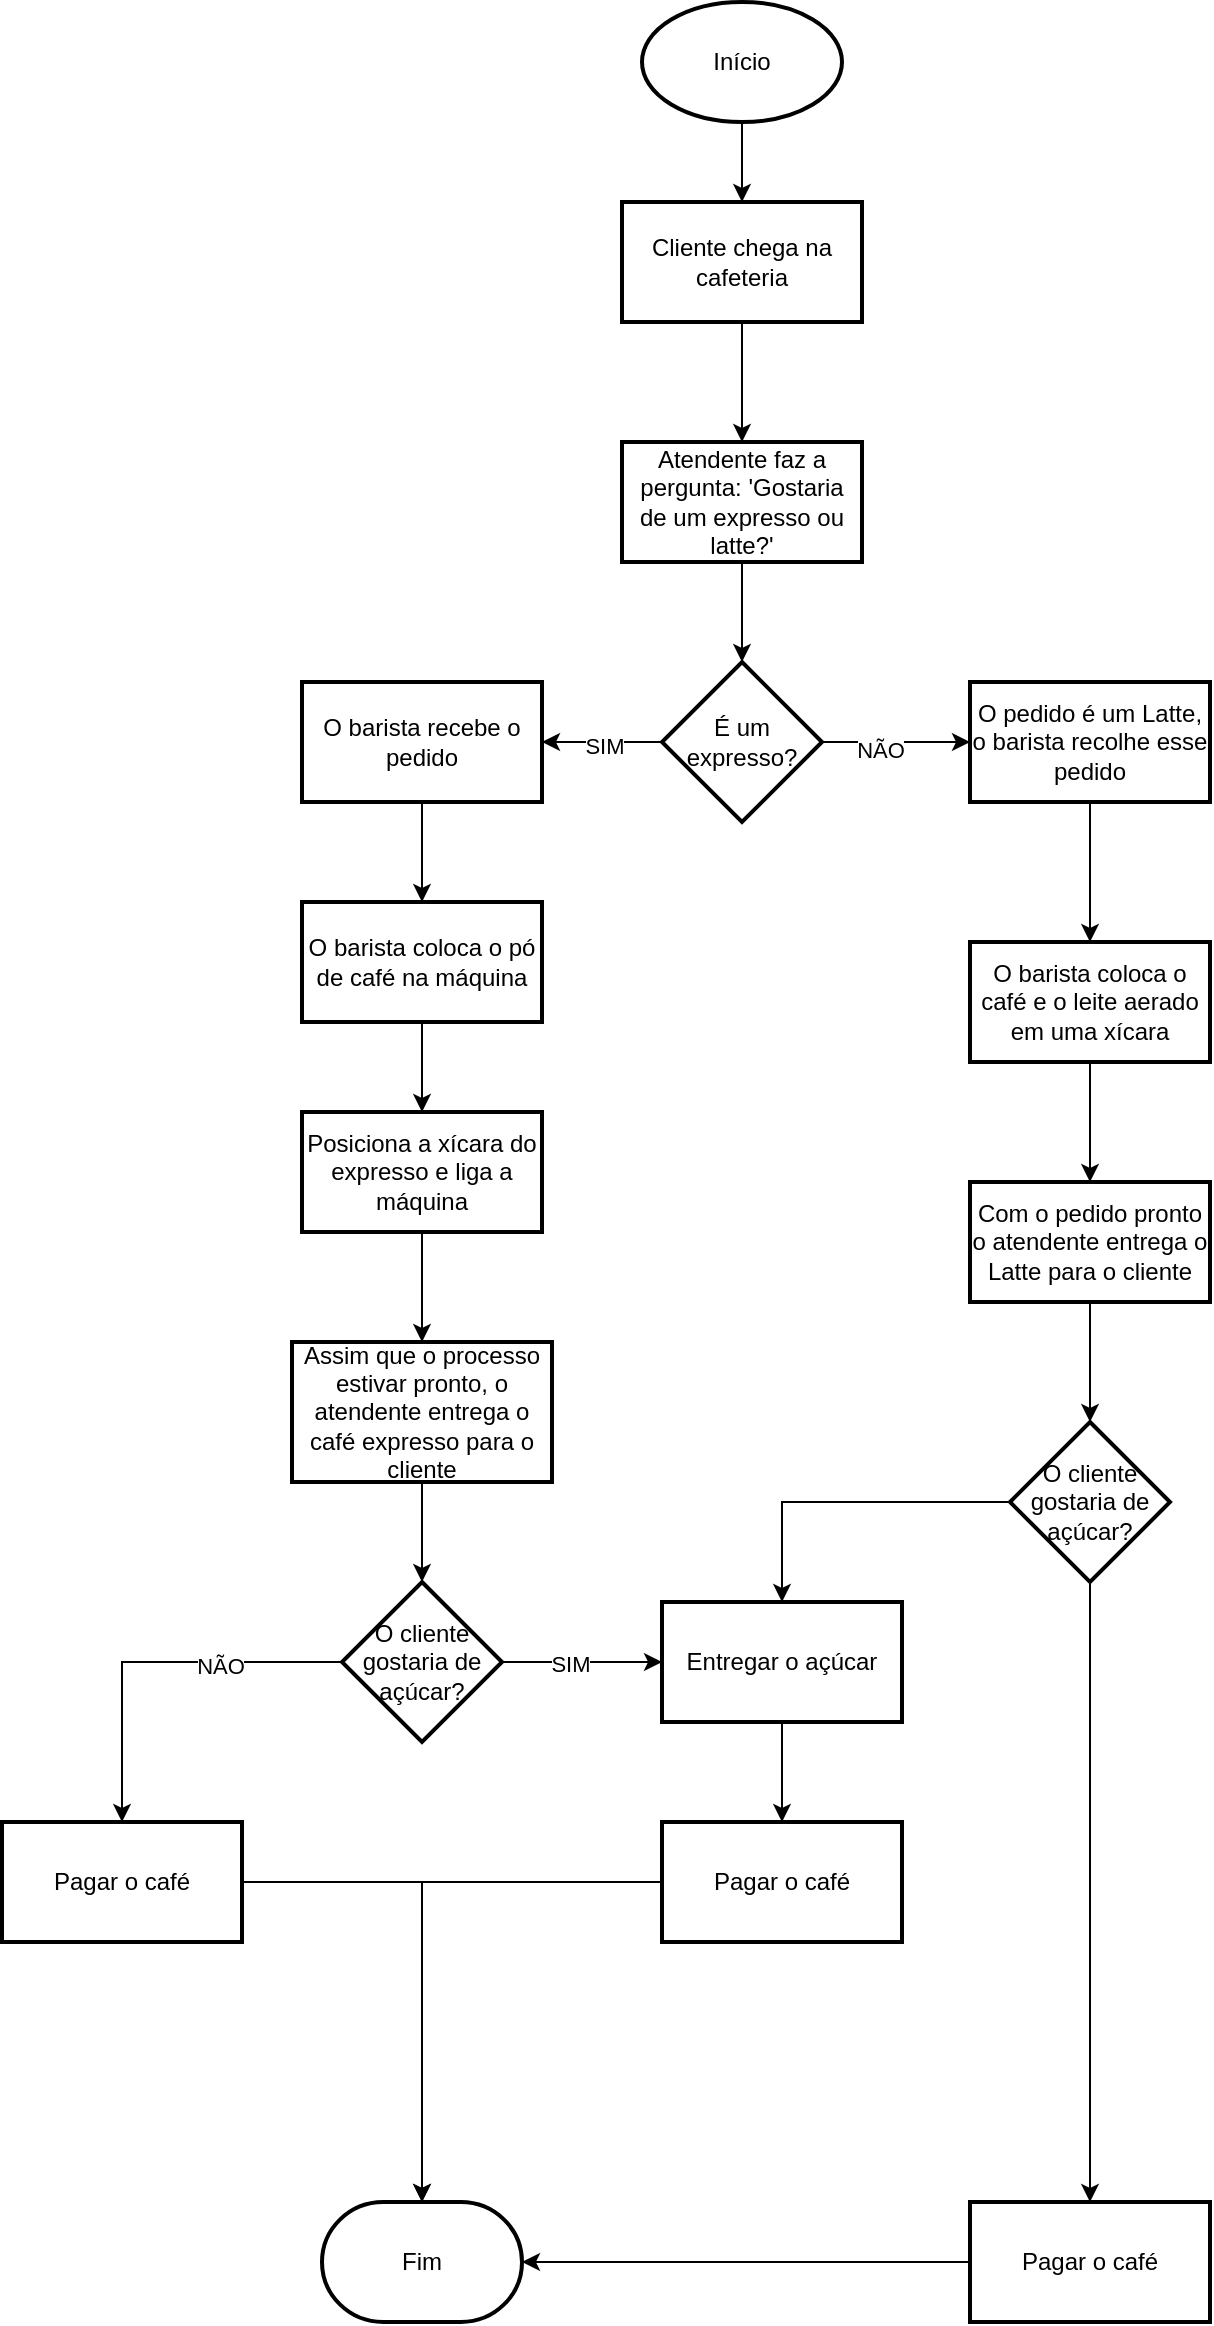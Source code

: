 <mxfile version="26.0.16" pages="11">
  <diagram name="Fluxograma café" id="bi-ELzVdhEww6QdNYV4M">
    <mxGraphModel dx="1717" dy="974" grid="1" gridSize="10" guides="1" tooltips="1" connect="1" arrows="1" fold="1" page="1" pageScale="1" pageWidth="827" pageHeight="1169" math="0" shadow="0">
      <root>
        <mxCell id="0" />
        <mxCell id="1" parent="0" />
        <mxCell id="ypOpOQUwEL40pK25W2Vz-3" value="" style="edgeStyle=orthogonalEdgeStyle;rounded=0;orthogonalLoop=1;jettySize=auto;html=1;" edge="1" parent="1" source="ypOpOQUwEL40pK25W2Vz-1" target="ypOpOQUwEL40pK25W2Vz-2">
          <mxGeometry relative="1" as="geometry" />
        </mxCell>
        <mxCell id="ypOpOQUwEL40pK25W2Vz-1" value="&lt;font style=&quot;vertical-align: inherit;&quot;&gt;&lt;font style=&quot;vertical-align: inherit;&quot;&gt;Início&lt;/font&gt;&lt;/font&gt;" style="strokeWidth=2;html=1;shape=mxgraph.flowchart.start_1;whiteSpace=wrap;" vertex="1" parent="1">
          <mxGeometry x="130" y="30" width="100" height="60" as="geometry" />
        </mxCell>
        <mxCell id="ypOpOQUwEL40pK25W2Vz-5" value="" style="edgeStyle=orthogonalEdgeStyle;rounded=0;orthogonalLoop=1;jettySize=auto;html=1;" edge="1" parent="1" source="ypOpOQUwEL40pK25W2Vz-2" target="ypOpOQUwEL40pK25W2Vz-4">
          <mxGeometry relative="1" as="geometry" />
        </mxCell>
        <mxCell id="ypOpOQUwEL40pK25W2Vz-2" value="&lt;font style=&quot;vertical-align: inherit;&quot;&gt;&lt;font style=&quot;vertical-align: inherit;&quot;&gt;Cliente chega na cafeteria&lt;/font&gt;&lt;/font&gt;" style="whiteSpace=wrap;html=1;strokeWidth=2;" vertex="1" parent="1">
          <mxGeometry x="120" y="130" width="120" height="60" as="geometry" />
        </mxCell>
        <mxCell id="ypOpOQUwEL40pK25W2Vz-7" value="" style="edgeStyle=orthogonalEdgeStyle;rounded=0;orthogonalLoop=1;jettySize=auto;html=1;" edge="1" parent="1" source="ypOpOQUwEL40pK25W2Vz-4" target="ypOpOQUwEL40pK25W2Vz-6">
          <mxGeometry relative="1" as="geometry" />
        </mxCell>
        <mxCell id="ypOpOQUwEL40pK25W2Vz-4" value="Atendente faz a pergunta: &#39;Gostaria de um expresso ou latte?&#39;" style="whiteSpace=wrap;html=1;strokeWidth=2;" vertex="1" parent="1">
          <mxGeometry x="120" y="250" width="120" height="60" as="geometry" />
        </mxCell>
        <mxCell id="ypOpOQUwEL40pK25W2Vz-9" value="" style="edgeStyle=orthogonalEdgeStyle;rounded=0;orthogonalLoop=1;jettySize=auto;html=1;" edge="1" parent="1" source="ypOpOQUwEL40pK25W2Vz-6" target="ypOpOQUwEL40pK25W2Vz-8">
          <mxGeometry relative="1" as="geometry" />
        </mxCell>
        <mxCell id="ypOpOQUwEL40pK25W2Vz-10" value="SIM" style="edgeLabel;html=1;align=center;verticalAlign=middle;resizable=0;points=[];" vertex="1" connectable="0" parent="ypOpOQUwEL40pK25W2Vz-9">
          <mxGeometry x="-0.033" y="2" relative="1" as="geometry">
            <mxPoint as="offset" />
          </mxGeometry>
        </mxCell>
        <mxCell id="ypOpOQUwEL40pK25W2Vz-38" value="" style="edgeStyle=orthogonalEdgeStyle;rounded=0;orthogonalLoop=1;jettySize=auto;html=1;" edge="1" parent="1" source="ypOpOQUwEL40pK25W2Vz-6" target="ypOpOQUwEL40pK25W2Vz-37">
          <mxGeometry relative="1" as="geometry" />
        </mxCell>
        <mxCell id="ypOpOQUwEL40pK25W2Vz-39" value="NÃO" style="edgeLabel;html=1;align=center;verticalAlign=middle;resizable=0;points=[];" vertex="1" connectable="0" parent="ypOpOQUwEL40pK25W2Vz-38">
          <mxGeometry x="-0.216" y="-4" relative="1" as="geometry">
            <mxPoint as="offset" />
          </mxGeometry>
        </mxCell>
        <mxCell id="ypOpOQUwEL40pK25W2Vz-6" value="É um expresso?" style="rhombus;whiteSpace=wrap;html=1;strokeWidth=2;" vertex="1" parent="1">
          <mxGeometry x="140" y="360" width="80" height="80" as="geometry" />
        </mxCell>
        <mxCell id="ypOpOQUwEL40pK25W2Vz-12" value="" style="edgeStyle=orthogonalEdgeStyle;rounded=0;orthogonalLoop=1;jettySize=auto;html=1;" edge="1" parent="1" source="ypOpOQUwEL40pK25W2Vz-8" target="ypOpOQUwEL40pK25W2Vz-11">
          <mxGeometry relative="1" as="geometry" />
        </mxCell>
        <mxCell id="ypOpOQUwEL40pK25W2Vz-8" value="O barista recebe o pedido" style="whiteSpace=wrap;html=1;strokeWidth=2;" vertex="1" parent="1">
          <mxGeometry x="-40" y="370" width="120" height="60" as="geometry" />
        </mxCell>
        <mxCell id="ypOpOQUwEL40pK25W2Vz-14" value="" style="edgeStyle=orthogonalEdgeStyle;rounded=0;orthogonalLoop=1;jettySize=auto;html=1;" edge="1" parent="1" source="ypOpOQUwEL40pK25W2Vz-11" target="ypOpOQUwEL40pK25W2Vz-13">
          <mxGeometry relative="1" as="geometry" />
        </mxCell>
        <mxCell id="ypOpOQUwEL40pK25W2Vz-11" value="O barista coloca o pó de café na máquina" style="whiteSpace=wrap;html=1;strokeWidth=2;" vertex="1" parent="1">
          <mxGeometry x="-40" y="480" width="120" height="60" as="geometry" />
        </mxCell>
        <mxCell id="ypOpOQUwEL40pK25W2Vz-16" value="" style="edgeStyle=orthogonalEdgeStyle;rounded=0;orthogonalLoop=1;jettySize=auto;html=1;" edge="1" parent="1" source="ypOpOQUwEL40pK25W2Vz-13" target="ypOpOQUwEL40pK25W2Vz-15">
          <mxGeometry relative="1" as="geometry" />
        </mxCell>
        <mxCell id="ypOpOQUwEL40pK25W2Vz-13" value="Posiciona a xícara do expresso e liga a máquina" style="whiteSpace=wrap;html=1;strokeWidth=2;" vertex="1" parent="1">
          <mxGeometry x="-40" y="585" width="120" height="60" as="geometry" />
        </mxCell>
        <mxCell id="ypOpOQUwEL40pK25W2Vz-18" value="" style="edgeStyle=orthogonalEdgeStyle;rounded=0;orthogonalLoop=1;jettySize=auto;html=1;" edge="1" parent="1" source="ypOpOQUwEL40pK25W2Vz-15" target="ypOpOQUwEL40pK25W2Vz-17">
          <mxGeometry relative="1" as="geometry" />
        </mxCell>
        <mxCell id="ypOpOQUwEL40pK25W2Vz-15" value="Assim que o processo estivar pronto, o atendente entrega o café expresso para o cliente" style="whiteSpace=wrap;html=1;strokeWidth=2;" vertex="1" parent="1">
          <mxGeometry x="-45" y="700" width="130" height="70" as="geometry" />
        </mxCell>
        <mxCell id="ypOpOQUwEL40pK25W2Vz-22" value="" style="edgeStyle=orthogonalEdgeStyle;rounded=0;orthogonalLoop=1;jettySize=auto;html=1;" edge="1" parent="1" source="ypOpOQUwEL40pK25W2Vz-17" target="ypOpOQUwEL40pK25W2Vz-21">
          <mxGeometry relative="1" as="geometry" />
        </mxCell>
        <mxCell id="ypOpOQUwEL40pK25W2Vz-33" value="SIM" style="edgeLabel;html=1;align=center;verticalAlign=middle;resizable=0;points=[];" vertex="1" connectable="0" parent="ypOpOQUwEL40pK25W2Vz-22">
          <mxGeometry x="-0.15" y="-1" relative="1" as="geometry">
            <mxPoint as="offset" />
          </mxGeometry>
        </mxCell>
        <mxCell id="ypOpOQUwEL40pK25W2Vz-35" value="" style="edgeStyle=orthogonalEdgeStyle;rounded=0;orthogonalLoop=1;jettySize=auto;html=1;" edge="1" parent="1" source="ypOpOQUwEL40pK25W2Vz-17" target="ypOpOQUwEL40pK25W2Vz-34">
          <mxGeometry relative="1" as="geometry" />
        </mxCell>
        <mxCell id="ypOpOQUwEL40pK25W2Vz-47" value="NÃO" style="edgeLabel;html=1;align=center;verticalAlign=middle;resizable=0;points=[];" vertex="1" connectable="0" parent="ypOpOQUwEL40pK25W2Vz-35">
          <mxGeometry x="-0.358" y="2" relative="1" as="geometry">
            <mxPoint as="offset" />
          </mxGeometry>
        </mxCell>
        <mxCell id="ypOpOQUwEL40pK25W2Vz-17" value="O cliente gostaria de açúcar?" style="rhombus;whiteSpace=wrap;html=1;strokeWidth=2;" vertex="1" parent="1">
          <mxGeometry x="-20" y="820" width="80" height="80" as="geometry" />
        </mxCell>
        <mxCell id="ypOpOQUwEL40pK25W2Vz-30" value="" style="edgeStyle=orthogonalEdgeStyle;rounded=0;orthogonalLoop=1;jettySize=auto;html=1;" edge="1" parent="1" source="ypOpOQUwEL40pK25W2Vz-21" target="ypOpOQUwEL40pK25W2Vz-27">
          <mxGeometry relative="1" as="geometry" />
        </mxCell>
        <mxCell id="ypOpOQUwEL40pK25W2Vz-21" value="Entregar o açúcar" style="whiteSpace=wrap;html=1;strokeWidth=2;" vertex="1" parent="1">
          <mxGeometry x="140" y="830" width="120" height="60" as="geometry" />
        </mxCell>
        <mxCell id="ypOpOQUwEL40pK25W2Vz-32" value="" style="edgeStyle=orthogonalEdgeStyle;rounded=0;orthogonalLoop=1;jettySize=auto;html=1;" edge="1" parent="1" source="ypOpOQUwEL40pK25W2Vz-27" target="ypOpOQUwEL40pK25W2Vz-31">
          <mxGeometry relative="1" as="geometry" />
        </mxCell>
        <mxCell id="ypOpOQUwEL40pK25W2Vz-27" value="Pagar o café" style="whiteSpace=wrap;html=1;strokeWidth=2;" vertex="1" parent="1">
          <mxGeometry x="140" y="940" width="120" height="60" as="geometry" />
        </mxCell>
        <mxCell id="ypOpOQUwEL40pK25W2Vz-31" value="Fim" style="strokeWidth=2;html=1;shape=mxgraph.flowchart.terminator;whiteSpace=wrap;" vertex="1" parent="1">
          <mxGeometry x="-30" y="1130" width="100" height="60" as="geometry" />
        </mxCell>
        <mxCell id="ypOpOQUwEL40pK25W2Vz-36" value="" style="edgeStyle=orthogonalEdgeStyle;rounded=0;orthogonalLoop=1;jettySize=auto;html=1;" edge="1" parent="1" source="ypOpOQUwEL40pK25W2Vz-34" target="ypOpOQUwEL40pK25W2Vz-31">
          <mxGeometry relative="1" as="geometry" />
        </mxCell>
        <mxCell id="ypOpOQUwEL40pK25W2Vz-34" value="Pagar o café" style="whiteSpace=wrap;html=1;strokeWidth=2;" vertex="1" parent="1">
          <mxGeometry x="-190" y="940" width="120" height="60" as="geometry" />
        </mxCell>
        <mxCell id="ypOpOQUwEL40pK25W2Vz-41" value="" style="edgeStyle=orthogonalEdgeStyle;rounded=0;orthogonalLoop=1;jettySize=auto;html=1;" edge="1" parent="1" source="ypOpOQUwEL40pK25W2Vz-37" target="ypOpOQUwEL40pK25W2Vz-40">
          <mxGeometry relative="1" as="geometry" />
        </mxCell>
        <mxCell id="ypOpOQUwEL40pK25W2Vz-37" value="O pedido é um Latte, o barista recolhe esse pedido" style="whiteSpace=wrap;html=1;strokeWidth=2;" vertex="1" parent="1">
          <mxGeometry x="294" y="370" width="120" height="60" as="geometry" />
        </mxCell>
        <mxCell id="ypOpOQUwEL40pK25W2Vz-43" value="" style="edgeStyle=orthogonalEdgeStyle;rounded=0;orthogonalLoop=1;jettySize=auto;html=1;" edge="1" parent="1" source="ypOpOQUwEL40pK25W2Vz-40" target="ypOpOQUwEL40pK25W2Vz-42">
          <mxGeometry relative="1" as="geometry" />
        </mxCell>
        <mxCell id="ypOpOQUwEL40pK25W2Vz-40" value="O barista coloca o café e o leite aerado em uma xícara" style="whiteSpace=wrap;html=1;strokeWidth=2;" vertex="1" parent="1">
          <mxGeometry x="294" y="500" width="120" height="60" as="geometry" />
        </mxCell>
        <mxCell id="ypOpOQUwEL40pK25W2Vz-45" value="" style="edgeStyle=orthogonalEdgeStyle;rounded=0;orthogonalLoop=1;jettySize=auto;html=1;" edge="1" parent="1" source="ypOpOQUwEL40pK25W2Vz-42" target="ypOpOQUwEL40pK25W2Vz-44">
          <mxGeometry relative="1" as="geometry" />
        </mxCell>
        <mxCell id="ypOpOQUwEL40pK25W2Vz-42" value="Com o pedido pronto o atendente entrega o Latte para o cliente" style="whiteSpace=wrap;html=1;strokeWidth=2;" vertex="1" parent="1">
          <mxGeometry x="294" y="620" width="120" height="60" as="geometry" />
        </mxCell>
        <mxCell id="ypOpOQUwEL40pK25W2Vz-46" value="" style="edgeStyle=orthogonalEdgeStyle;rounded=0;orthogonalLoop=1;jettySize=auto;html=1;" edge="1" parent="1" source="ypOpOQUwEL40pK25W2Vz-44" target="ypOpOQUwEL40pK25W2Vz-21">
          <mxGeometry relative="1" as="geometry" />
        </mxCell>
        <mxCell id="ypOpOQUwEL40pK25W2Vz-49" value="" style="edgeStyle=orthogonalEdgeStyle;rounded=0;orthogonalLoop=1;jettySize=auto;html=1;" edge="1" parent="1" source="ypOpOQUwEL40pK25W2Vz-44" target="ypOpOQUwEL40pK25W2Vz-48">
          <mxGeometry relative="1" as="geometry" />
        </mxCell>
        <mxCell id="ypOpOQUwEL40pK25W2Vz-44" value="O cliente gostaria de açúcar?" style="rhombus;whiteSpace=wrap;html=1;strokeWidth=2;" vertex="1" parent="1">
          <mxGeometry x="314" y="740" width="80" height="80" as="geometry" />
        </mxCell>
        <mxCell id="ypOpOQUwEL40pK25W2Vz-50" value="" style="edgeStyle=orthogonalEdgeStyle;rounded=0;orthogonalLoop=1;jettySize=auto;html=1;" edge="1" parent="1" source="ypOpOQUwEL40pK25W2Vz-48" target="ypOpOQUwEL40pK25W2Vz-31">
          <mxGeometry relative="1" as="geometry" />
        </mxCell>
        <mxCell id="ypOpOQUwEL40pK25W2Vz-48" value="Pagar o café" style="whiteSpace=wrap;html=1;strokeWidth=2;" vertex="1" parent="1">
          <mxGeometry x="294" y="1130" width="120" height="60" as="geometry" />
        </mxCell>
      </root>
    </mxGraphModel>
  </diagram>
  <diagram id="6Lkc_DvBCMPxIIj_0rus" name="Fluxograma roupas">
    <mxGraphModel dx="712" dy="779" grid="1" gridSize="10" guides="1" tooltips="1" connect="1" arrows="1" fold="1" page="1" pageScale="1" pageWidth="827" pageHeight="1169" math="0" shadow="0">
      <root>
        <mxCell id="0" />
        <mxCell id="1" parent="0" />
        <mxCell id="N5tjypD4ehkNGYDIAVFl-3" value="" style="edgeStyle=orthogonalEdgeStyle;rounded=0;orthogonalLoop=1;jettySize=auto;html=1;" edge="1" parent="1" source="N5tjypD4ehkNGYDIAVFl-1" target="N5tjypD4ehkNGYDIAVFl-2">
          <mxGeometry relative="1" as="geometry" />
        </mxCell>
        <mxCell id="N5tjypD4ehkNGYDIAVFl-1" value="Início" style="strokeWidth=2;html=1;shape=mxgraph.flowchart.start_1;whiteSpace=wrap;" vertex="1" parent="1">
          <mxGeometry x="280" y="40" width="100" height="60" as="geometry" />
        </mxCell>
        <mxCell id="N5tjypD4ehkNGYDIAVFl-5" value="" style="edgeStyle=orthogonalEdgeStyle;rounded=0;orthogonalLoop=1;jettySize=auto;html=1;" edge="1" parent="1" source="N5tjypD4ehkNGYDIAVFl-2" target="N5tjypD4ehkNGYDIAVFl-4">
          <mxGeometry relative="1" as="geometry" />
        </mxCell>
        <mxCell id="N5tjypD4ehkNGYDIAVFl-2" value="Verificar a previsão do tempo&amp;nbsp;" style="whiteSpace=wrap;html=1;strokeWidth=2;" vertex="1" parent="1">
          <mxGeometry x="270" y="160" width="120" height="60" as="geometry" />
        </mxCell>
        <mxCell id="N5tjypD4ehkNGYDIAVFl-7" value="" style="edgeStyle=orthogonalEdgeStyle;rounded=0;orthogonalLoop=1;jettySize=auto;html=1;" edge="1" parent="1" source="N5tjypD4ehkNGYDIAVFl-4" target="N5tjypD4ehkNGYDIAVFl-6">
          <mxGeometry relative="1" as="geometry" />
        </mxCell>
        <mxCell id="N5tjypD4ehkNGYDIAVFl-13" value="Sim" style="edgeLabel;html=1;align=center;verticalAlign=middle;resizable=0;points=[];" vertex="1" connectable="0" parent="N5tjypD4ehkNGYDIAVFl-7">
          <mxGeometry x="-0.518" y="1" relative="1" as="geometry">
            <mxPoint as="offset" />
          </mxGeometry>
        </mxCell>
        <mxCell id="N5tjypD4ehkNGYDIAVFl-47" value="" style="edgeStyle=orthogonalEdgeStyle;rounded=0;orthogonalLoop=1;jettySize=auto;html=1;" edge="1" parent="1" source="N5tjypD4ehkNGYDIAVFl-4" target="N5tjypD4ehkNGYDIAVFl-46">
          <mxGeometry relative="1" as="geometry" />
        </mxCell>
        <mxCell id="N5tjypD4ehkNGYDIAVFl-50" value="Não" style="edgeLabel;html=1;align=center;verticalAlign=middle;resizable=0;points=[];" vertex="1" connectable="0" parent="N5tjypD4ehkNGYDIAVFl-47">
          <mxGeometry x="-0.025" y="-1" relative="1" as="geometry">
            <mxPoint as="offset" />
          </mxGeometry>
        </mxCell>
        <mxCell id="N5tjypD4ehkNGYDIAVFl-4" value="Irá estar quente?" style="rhombus;whiteSpace=wrap;html=1;strokeWidth=2;" vertex="1" parent="1">
          <mxGeometry x="290" y="270" width="80" height="80" as="geometry" />
        </mxCell>
        <mxCell id="N5tjypD4ehkNGYDIAVFl-63" value="" style="edgeStyle=orthogonalEdgeStyle;rounded=0;orthogonalLoop=1;jettySize=auto;html=1;" edge="1" parent="1" source="N5tjypD4ehkNGYDIAVFl-6" target="N5tjypD4ehkNGYDIAVFl-61">
          <mxGeometry relative="1" as="geometry">
            <Array as="points">
              <mxPoint x="90" y="980" />
            </Array>
          </mxGeometry>
        </mxCell>
        <mxCell id="N5tjypD4ehkNGYDIAVFl-6" value="Colocar roupas leves" style="whiteSpace=wrap;html=1;strokeWidth=2;" vertex="1" parent="1">
          <mxGeometry x="40" y="630" width="120" height="60" as="geometry" />
        </mxCell>
        <mxCell id="N5tjypD4ehkNGYDIAVFl-49" value="" style="edgeStyle=orthogonalEdgeStyle;rounded=0;orthogonalLoop=1;jettySize=auto;html=1;" edge="1" parent="1" source="N5tjypD4ehkNGYDIAVFl-46" target="N5tjypD4ehkNGYDIAVFl-48">
          <mxGeometry relative="1" as="geometry" />
        </mxCell>
        <mxCell id="N5tjypD4ehkNGYDIAVFl-51" value="Sim" style="edgeLabel;html=1;align=center;verticalAlign=middle;resizable=0;points=[];" vertex="1" connectable="0" parent="N5tjypD4ehkNGYDIAVFl-49">
          <mxGeometry x="-0.133" y="-3" relative="1" as="geometry">
            <mxPoint as="offset" />
          </mxGeometry>
        </mxCell>
        <mxCell id="N5tjypD4ehkNGYDIAVFl-60" value="" style="edgeStyle=orthogonalEdgeStyle;rounded=0;orthogonalLoop=1;jettySize=auto;html=1;" edge="1" parent="1" source="N5tjypD4ehkNGYDIAVFl-46" target="N5tjypD4ehkNGYDIAVFl-59">
          <mxGeometry relative="1" as="geometry" />
        </mxCell>
        <mxCell id="N5tjypD4ehkNGYDIAVFl-67" value="Não" style="edgeLabel;html=1;align=center;verticalAlign=middle;resizable=0;points=[];" vertex="1" connectable="0" parent="N5tjypD4ehkNGYDIAVFl-60">
          <mxGeometry x="0.017" y="-3" relative="1" as="geometry">
            <mxPoint as="offset" />
          </mxGeometry>
        </mxCell>
        <mxCell id="N5tjypD4ehkNGYDIAVFl-46" value="Vai estra frio?" style="rhombus;whiteSpace=wrap;html=1;strokeWidth=2;" vertex="1" parent="1">
          <mxGeometry x="290" y="430" width="80" height="80" as="geometry" />
        </mxCell>
        <mxCell id="N5tjypD4ehkNGYDIAVFl-62" value="" style="edgeStyle=orthogonalEdgeStyle;rounded=0;orthogonalLoop=1;jettySize=auto;html=1;" edge="1" parent="1" source="N5tjypD4ehkNGYDIAVFl-48" target="N5tjypD4ehkNGYDIAVFl-61">
          <mxGeometry relative="1" as="geometry" />
        </mxCell>
        <mxCell id="N5tjypD4ehkNGYDIAVFl-48" value="Colocar um casaco" style="whiteSpace=wrap;html=1;strokeWidth=2;" vertex="1" parent="1">
          <mxGeometry x="270" y="630" width="120" height="60" as="geometry" />
        </mxCell>
        <mxCell id="N5tjypD4ehkNGYDIAVFl-55" value="" style="edgeStyle=orthogonalEdgeStyle;rounded=0;orthogonalLoop=1;jettySize=auto;html=1;exitX=0.5;exitY=1;exitDx=0;exitDy=0;" edge="1" parent="1" source="N5tjypD4ehkNGYDIAVFl-59" target="N5tjypD4ehkNGYDIAVFl-54">
          <mxGeometry relative="1" as="geometry">
            <mxPoint x="550" y="510" as="sourcePoint" />
          </mxGeometry>
        </mxCell>
        <mxCell id="N5tjypD4ehkNGYDIAVFl-64" value="" style="edgeStyle=orthogonalEdgeStyle;rounded=0;orthogonalLoop=1;jettySize=auto;html=1;" edge="1" parent="1" source="N5tjypD4ehkNGYDIAVFl-54" target="N5tjypD4ehkNGYDIAVFl-61">
          <mxGeometry relative="1" as="geometry">
            <Array as="points">
              <mxPoint x="550" y="980" />
            </Array>
          </mxGeometry>
        </mxCell>
        <mxCell id="N5tjypD4ehkNGYDIAVFl-54" value="Pegar um guarda-chuva" style="whiteSpace=wrap;html=1;strokeWidth=2;" vertex="1" parent="1">
          <mxGeometry x="490" y="630" width="120" height="60" as="geometry" />
        </mxCell>
        <mxCell id="N5tjypD4ehkNGYDIAVFl-59" value="Está chovendo" style="whiteSpace=wrap;html=1;strokeWidth=2;" vertex="1" parent="1">
          <mxGeometry x="490" y="440" width="120" height="60" as="geometry" />
        </mxCell>
        <mxCell id="N5tjypD4ehkNGYDIAVFl-66" value="" style="edgeStyle=orthogonalEdgeStyle;rounded=0;orthogonalLoop=1;jettySize=auto;html=1;" edge="1" parent="1" source="N5tjypD4ehkNGYDIAVFl-61" target="N5tjypD4ehkNGYDIAVFl-65">
          <mxGeometry relative="1" as="geometry" />
        </mxCell>
        <mxCell id="N5tjypD4ehkNGYDIAVFl-61" value="Pode sair de casa" style="whiteSpace=wrap;html=1;strokeWidth=2;" vertex="1" parent="1">
          <mxGeometry x="270" y="950" width="120" height="60" as="geometry" />
        </mxCell>
        <mxCell id="N5tjypD4ehkNGYDIAVFl-65" value="Fim" style="strokeWidth=2;html=1;shape=mxgraph.flowchart.terminator;whiteSpace=wrap;" vertex="1" parent="1">
          <mxGeometry x="280" y="1060" width="100" height="60" as="geometry" />
        </mxCell>
      </root>
    </mxGraphModel>
  </diagram>
  <diagram id="LmaxuN4VqFulY7zv3iH8" name="Fluxograma estacionamento">
    <mxGraphModel dx="1676" dy="1212" grid="1" gridSize="10" guides="1" tooltips="1" connect="1" arrows="1" fold="1" page="1" pageScale="1" pageWidth="827" pageHeight="1169" math="0" shadow="0">
      <root>
        <mxCell id="0" />
        <mxCell id="1" parent="0" />
        <mxCell id="kb-WVWd_fsceO8Mg5JJr-3" value="" style="edgeStyle=orthogonalEdgeStyle;rounded=0;orthogonalLoop=1;jettySize=auto;html=1;" edge="1" parent="1" source="kb-WVWd_fsceO8Mg5JJr-1" target="kb-WVWd_fsceO8Mg5JJr-2">
          <mxGeometry relative="1" as="geometry" />
        </mxCell>
        <mxCell id="kb-WVWd_fsceO8Mg5JJr-1" value="Início" style="strokeWidth=2;html=1;shape=mxgraph.flowchart.start_1;whiteSpace=wrap;" vertex="1" parent="1">
          <mxGeometry x="250" y="50" width="100" height="60" as="geometry" />
        </mxCell>
        <mxCell id="kb-WVWd_fsceO8Mg5JJr-7" value="" style="edgeStyle=orthogonalEdgeStyle;rounded=0;orthogonalLoop=1;jettySize=auto;html=1;" edge="1" parent="1" source="kb-WVWd_fsceO8Mg5JJr-2" target="kb-WVWd_fsceO8Mg5JJr-6">
          <mxGeometry relative="1" as="geometry" />
        </mxCell>
        <mxCell id="kb-WVWd_fsceO8Mg5JJr-2" value="Motorista chega para buscar carro no estacionamento" style="whiteSpace=wrap;html=1;strokeWidth=2;" vertex="1" parent="1">
          <mxGeometry x="240" y="150" width="120" height="60" as="geometry" />
        </mxCell>
        <mxCell id="kb-WVWd_fsceO8Mg5JJr-9" value="" style="edgeStyle=orthogonalEdgeStyle;rounded=0;orthogonalLoop=1;jettySize=auto;html=1;" edge="1" parent="1" source="kb-WVWd_fsceO8Mg5JJr-6" target="kb-WVWd_fsceO8Mg5JJr-8">
          <mxGeometry relative="1" as="geometry" />
        </mxCell>
        <mxCell id="kb-WVWd_fsceO8Mg5JJr-6" value="Sistema verifica quanto tempo o carro ficou estacionado" style="whiteSpace=wrap;html=1;strokeWidth=2;" vertex="1" parent="1">
          <mxGeometry x="240" y="250" width="120" height="60" as="geometry" />
        </mxCell>
        <mxCell id="kb-WVWd_fsceO8Mg5JJr-11" value="" style="edgeStyle=orthogonalEdgeStyle;rounded=0;orthogonalLoop=1;jettySize=auto;html=1;" edge="1" parent="1" source="kb-WVWd_fsceO8Mg5JJr-8" target="kb-WVWd_fsceO8Mg5JJr-10">
          <mxGeometry relative="1" as="geometry" />
        </mxCell>
        <mxCell id="Z1cOgmulEHH43I2GxHSz-1" value="Sim" style="edgeLabel;html=1;align=center;verticalAlign=middle;resizable=0;points=[];" vertex="1" connectable="0" parent="kb-WVWd_fsceO8Mg5JJr-11">
          <mxGeometry x="-0.543" y="7" relative="1" as="geometry">
            <mxPoint x="-1" as="offset" />
          </mxGeometry>
        </mxCell>
        <mxCell id="kb-WVWd_fsceO8Mg5JJr-23" value="" style="edgeStyle=orthogonalEdgeStyle;rounded=0;orthogonalLoop=1;jettySize=auto;html=1;" edge="1" parent="1" source="kb-WVWd_fsceO8Mg5JJr-8" target="kb-WVWd_fsceO8Mg5JJr-22">
          <mxGeometry relative="1" as="geometry" />
        </mxCell>
        <mxCell id="Z1cOgmulEHH43I2GxHSz-3" value="Não" style="edgeLabel;html=1;align=center;verticalAlign=middle;resizable=0;points=[];" vertex="1" connectable="0" parent="kb-WVWd_fsceO8Mg5JJr-23">
          <mxGeometry x="-0.041" y="2" relative="1" as="geometry">
            <mxPoint as="offset" />
          </mxGeometry>
        </mxCell>
        <mxCell id="kb-WVWd_fsceO8Mg5JJr-8" value="O carro ficou até uma hora?" style="rhombus;whiteSpace=wrap;html=1;strokeWidth=2;" vertex="1" parent="1">
          <mxGeometry x="260" y="350" width="80" height="80" as="geometry" />
        </mxCell>
        <mxCell id="kb-WVWd_fsceO8Mg5JJr-13" value="" style="edgeStyle=orthogonalEdgeStyle;rounded=0;orthogonalLoop=1;jettySize=auto;html=1;" edge="1" parent="1" source="kb-WVWd_fsceO8Mg5JJr-10" target="kb-WVWd_fsceO8Mg5JJr-12">
          <mxGeometry relative="1" as="geometry" />
        </mxCell>
        <mxCell id="kb-WVWd_fsceO8Mg5JJr-10" value="O valor a ser pago é 15 reais" style="whiteSpace=wrap;html=1;strokeWidth=2;" vertex="1" parent="1">
          <mxGeometry x="-230" y="750" width="120" height="60" as="geometry" />
        </mxCell>
        <mxCell id="kb-WVWd_fsceO8Mg5JJr-35" value="" style="edgeStyle=orthogonalEdgeStyle;rounded=0;orthogonalLoop=1;jettySize=auto;html=1;" edge="1" parent="1" source="kb-WVWd_fsceO8Mg5JJr-12" target="kb-WVWd_fsceO8Mg5JJr-34">
          <mxGeometry relative="1" as="geometry" />
        </mxCell>
        <mxCell id="kb-WVWd_fsceO8Mg5JJr-12" value="Pagar estacionamento" style="whiteSpace=wrap;html=1;strokeWidth=2;" vertex="1" parent="1">
          <mxGeometry x="-230" y="1110" width="120" height="60" as="geometry" />
        </mxCell>
        <mxCell id="kb-WVWd_fsceO8Mg5JJr-25" value="" style="edgeStyle=orthogonalEdgeStyle;rounded=0;orthogonalLoop=1;jettySize=auto;html=1;" edge="1" parent="1" source="kb-WVWd_fsceO8Mg5JJr-22" target="kb-WVWd_fsceO8Mg5JJr-24">
          <mxGeometry relative="1" as="geometry" />
        </mxCell>
        <mxCell id="kb-WVWd_fsceO8Mg5JJr-22" value="Se o carro ficou menos que 5 horas adicionais, cobrar 3 reais por cada hora" style="whiteSpace=wrap;html=1;strokeWidth=2;" vertex="1" parent="1">
          <mxGeometry x="240" y="490" width="120" height="60" as="geometry" />
        </mxCell>
        <mxCell id="kb-WVWd_fsceO8Mg5JJr-27" value="" style="edgeStyle=orthogonalEdgeStyle;rounded=0;orthogonalLoop=1;jettySize=auto;html=1;" edge="1" parent="1" source="kb-WVWd_fsceO8Mg5JJr-24" target="kb-WVWd_fsceO8Mg5JJr-26">
          <mxGeometry relative="1" as="geometry" />
        </mxCell>
        <mxCell id="kb-WVWd_fsceO8Mg5JJr-24" value="Se o motorista ficou 5 horas adicionais, cobrar o valor de uma diária, e permitir o motoristra deixar o carro neste tempo" style="whiteSpace=wrap;html=1;strokeWidth=2;" vertex="1" parent="1">
          <mxGeometry x="230" y="610" width="140" height="100" as="geometry" />
        </mxCell>
        <mxCell id="kb-WVWd_fsceO8Mg5JJr-29" value="" style="edgeStyle=orthogonalEdgeStyle;rounded=0;orthogonalLoop=1;jettySize=auto;html=1;" edge="1" parent="1" source="kb-WVWd_fsceO8Mg5JJr-26" target="kb-WVWd_fsceO8Mg5JJr-28">
          <mxGeometry relative="1" as="geometry" />
        </mxCell>
        <mxCell id="Z1cOgmulEHH43I2GxHSz-2" value="Sim" style="edgeLabel;html=1;align=center;verticalAlign=middle;resizable=0;points=[];" vertex="1" connectable="0" parent="kb-WVWd_fsceO8Mg5JJr-29">
          <mxGeometry x="-0.48" y="-2" relative="1" as="geometry">
            <mxPoint x="-1" as="offset" />
          </mxGeometry>
        </mxCell>
        <mxCell id="kb-WVWd_fsceO8Mg5JJr-31" value="" style="edgeStyle=orthogonalEdgeStyle;rounded=0;orthogonalLoop=1;jettySize=auto;html=1;" edge="1" parent="1" source="kb-WVWd_fsceO8Mg5JJr-26" target="kb-WVWd_fsceO8Mg5JJr-30">
          <mxGeometry relative="1" as="geometry" />
        </mxCell>
        <mxCell id="Z1cOgmulEHH43I2GxHSz-4" value="Não" style="edgeLabel;html=1;align=center;verticalAlign=middle;resizable=0;points=[];" vertex="1" connectable="0" parent="kb-WVWd_fsceO8Mg5JJr-31">
          <mxGeometry x="-0.057" y="2" relative="1" as="geometry">
            <mxPoint as="offset" />
          </mxGeometry>
        </mxCell>
        <mxCell id="kb-WVWd_fsceO8Mg5JJr-26" value="O motorista passou do tempo de 24 horas?" style="rhombus;whiteSpace=wrap;html=1;strokeWidth=2;" vertex="1" parent="1">
          <mxGeometry x="240" y="770" width="120" height="120" as="geometry" />
        </mxCell>
        <mxCell id="kb-WVWd_fsceO8Mg5JJr-32" value="" style="edgeStyle=orthogonalEdgeStyle;rounded=0;orthogonalLoop=1;jettySize=auto;html=1;" edge="1" parent="1" source="kb-WVWd_fsceO8Mg5JJr-28" target="kb-WVWd_fsceO8Mg5JJr-12">
          <mxGeometry relative="1" as="geometry" />
        </mxCell>
        <mxCell id="kb-WVWd_fsceO8Mg5JJr-28" value="Cobrar o valor da diária mais as horas adicionais" style="whiteSpace=wrap;html=1;strokeWidth=2;" vertex="1" parent="1">
          <mxGeometry x="70" y="900" width="120" height="60" as="geometry" />
        </mxCell>
        <mxCell id="kb-WVWd_fsceO8Mg5JJr-33" value="" style="edgeStyle=orthogonalEdgeStyle;rounded=0;orthogonalLoop=1;jettySize=auto;html=1;" edge="1" parent="1" source="kb-WVWd_fsceO8Mg5JJr-30" target="kb-WVWd_fsceO8Mg5JJr-12">
          <mxGeometry relative="1" as="geometry" />
        </mxCell>
        <mxCell id="kb-WVWd_fsceO8Mg5JJr-30" value="Cobrar o valor de uma diária" style="whiteSpace=wrap;html=1;strokeWidth=2;" vertex="1" parent="1">
          <mxGeometry x="240" y="1000" width="120" height="60" as="geometry" />
        </mxCell>
        <mxCell id="kb-WVWd_fsceO8Mg5JJr-34" value="Fim" style="strokeWidth=2;html=1;shape=mxgraph.flowchart.terminator;whiteSpace=wrap;" vertex="1" parent="1">
          <mxGeometry x="-220" y="1210" width="100" height="60" as="geometry" />
        </mxCell>
      </root>
    </mxGraphModel>
  </diagram>
  <diagram id="JqrBRGyO-eLFNjZjAzsA" name="Flxograma saudação">
    <mxGraphModel dx="712" dy="779" grid="1" gridSize="10" guides="1" tooltips="1" connect="1" arrows="1" fold="1" page="1" pageScale="1" pageWidth="827" pageHeight="1169" math="0" shadow="0">
      <root>
        <mxCell id="0" />
        <mxCell id="1" parent="0" />
        <mxCell id="r0YMUMLKocSUgVf3z9Oh-3" value="" style="edgeStyle=orthogonalEdgeStyle;rounded=0;orthogonalLoop=1;jettySize=auto;html=1;" edge="1" parent="1" source="r0YMUMLKocSUgVf3z9Oh-1" target="r0YMUMLKocSUgVf3z9Oh-2">
          <mxGeometry relative="1" as="geometry" />
        </mxCell>
        <mxCell id="r0YMUMLKocSUgVf3z9Oh-1" value="Início" style="strokeWidth=2;html=1;shape=mxgraph.flowchart.start_1;whiteSpace=wrap;" vertex="1" parent="1">
          <mxGeometry x="300" y="50" width="100" height="60" as="geometry" />
        </mxCell>
        <mxCell id="r0YMUMLKocSUgVf3z9Oh-5" value="" style="edgeStyle=orthogonalEdgeStyle;rounded=0;orthogonalLoop=1;jettySize=auto;html=1;" edge="1" parent="1" source="r0YMUMLKocSUgVf3z9Oh-2" target="r0YMUMLKocSUgVf3z9Oh-4">
          <mxGeometry relative="1" as="geometry" />
        </mxCell>
        <mxCell id="r0YMUMLKocSUgVf3z9Oh-2" value="Crie uma variável para armazenar o nome" style="whiteSpace=wrap;html=1;strokeWidth=2;" vertex="1" parent="1">
          <mxGeometry x="290" y="150" width="120" height="60" as="geometry" />
        </mxCell>
        <mxCell id="r0YMUMLKocSUgVf3z9Oh-7" value="" style="edgeStyle=orthogonalEdgeStyle;rounded=0;orthogonalLoop=1;jettySize=auto;html=1;" edge="1" parent="1" source="r0YMUMLKocSUgVf3z9Oh-4" target="r0YMUMLKocSUgVf3z9Oh-6">
          <mxGeometry relative="1" as="geometry" />
        </mxCell>
        <mxCell id="r0YMUMLKocSUgVf3z9Oh-4" value="Exiba uma mensagem: &quot;Qual o seu nome?&quot;" style="whiteSpace=wrap;html=1;strokeWidth=2;" vertex="1" parent="1">
          <mxGeometry x="290" y="260" width="120" height="60" as="geometry" />
        </mxCell>
        <mxCell id="r0YMUMLKocSUgVf3z9Oh-9" value="" style="edgeStyle=orthogonalEdgeStyle;rounded=0;orthogonalLoop=1;jettySize=auto;html=1;" edge="1" parent="1" source="r0YMUMLKocSUgVf3z9Oh-6" target="r0YMUMLKocSUgVf3z9Oh-8">
          <mxGeometry relative="1" as="geometry" />
        </mxCell>
        <mxCell id="r0YMUMLKocSUgVf3z9Oh-6" value="Recebe a nome e guarde na variável" style="whiteSpace=wrap;html=1;strokeWidth=2;" vertex="1" parent="1">
          <mxGeometry x="290" y="380" width="120" height="60" as="geometry" />
        </mxCell>
        <mxCell id="r0YMUMLKocSUgVf3z9Oh-11" value="" style="edgeStyle=orthogonalEdgeStyle;rounded=0;orthogonalLoop=1;jettySize=auto;html=1;" edge="1" parent="1" source="r0YMUMLKocSUgVf3z9Oh-8" target="r0YMUMLKocSUgVf3z9Oh-10">
          <mxGeometry relative="1" as="geometry" />
        </mxCell>
        <mxCell id="r0YMUMLKocSUgVf3z9Oh-8" value="Exiba uma mensagem: &quot;Olá, x!&quot;&lt;div&gt;No lugar do &quot;x&quot; coloque o nome da pessoa.&lt;/div&gt;" style="whiteSpace=wrap;html=1;strokeWidth=2;" vertex="1" parent="1">
          <mxGeometry x="282" y="490" width="136" height="70" as="geometry" />
        </mxCell>
        <mxCell id="r0YMUMLKocSUgVf3z9Oh-10" value="Fim" style="strokeWidth=2;html=1;shape=mxgraph.flowchart.terminator;whiteSpace=wrap;" vertex="1" parent="1">
          <mxGeometry x="300" y="610" width="100" height="60" as="geometry" />
        </mxCell>
      </root>
    </mxGraphModel>
  </diagram>
  <diagram id="K44dGrt-YO1zKgrP6lE8" name="Fluxograma par ou ímpar">
    <mxGraphModel dx="712" dy="779" grid="1" gridSize="10" guides="1" tooltips="1" connect="1" arrows="1" fold="1" page="1" pageScale="1" pageWidth="827" pageHeight="1169" math="0" shadow="0">
      <root>
        <mxCell id="0" />
        <mxCell id="1" parent="0" />
        <mxCell id="RbGLwYnRFULJhvY4XBDL-3" value="" style="edgeStyle=orthogonalEdgeStyle;rounded=0;orthogonalLoop=1;jettySize=auto;html=1;" edge="1" parent="1" source="RbGLwYnRFULJhvY4XBDL-1" target="RbGLwYnRFULJhvY4XBDL-2">
          <mxGeometry relative="1" as="geometry" />
        </mxCell>
        <mxCell id="RbGLwYnRFULJhvY4XBDL-1" value="Início" style="strokeWidth=2;html=1;shape=mxgraph.flowchart.start_1;whiteSpace=wrap;" vertex="1" parent="1">
          <mxGeometry x="310" y="10" width="100" height="60" as="geometry" />
        </mxCell>
        <mxCell id="RbGLwYnRFULJhvY4XBDL-25" value="" style="edgeStyle=orthogonalEdgeStyle;rounded=0;orthogonalLoop=1;jettySize=auto;html=1;" edge="1" parent="1" source="RbGLwYnRFULJhvY4XBDL-2" target="RbGLwYnRFULJhvY4XBDL-24">
          <mxGeometry relative="1" as="geometry" />
        </mxCell>
        <mxCell id="RbGLwYnRFULJhvY4XBDL-2" value="Peça um número ao usuário" style="whiteSpace=wrap;html=1;strokeWidth=2;" vertex="1" parent="1">
          <mxGeometry x="300" y="110" width="120" height="60" as="geometry" />
        </mxCell>
        <mxCell id="RbGLwYnRFULJhvY4XBDL-13" value="" style="edgeStyle=orthogonalEdgeStyle;rounded=0;orthogonalLoop=1;jettySize=auto;html=1;" edge="1" parent="1" source="RbGLwYnRFULJhvY4XBDL-10" target="RbGLwYnRFULJhvY4XBDL-12">
          <mxGeometry relative="1" as="geometry" />
        </mxCell>
        <mxCell id="RbGLwYnRFULJhvY4XBDL-14" value="Sim" style="edgeLabel;html=1;align=center;verticalAlign=middle;resizable=0;points=[];" vertex="1" connectable="0" parent="RbGLwYnRFULJhvY4XBDL-13">
          <mxGeometry x="-0.434" y="-2" relative="1" as="geometry">
            <mxPoint as="offset" />
          </mxGeometry>
        </mxCell>
        <mxCell id="RbGLwYnRFULJhvY4XBDL-16" value="" style="edgeStyle=orthogonalEdgeStyle;rounded=0;orthogonalLoop=1;jettySize=auto;html=1;" edge="1" parent="1" source="RbGLwYnRFULJhvY4XBDL-10" target="RbGLwYnRFULJhvY4XBDL-15">
          <mxGeometry relative="1" as="geometry" />
        </mxCell>
        <mxCell id="RbGLwYnRFULJhvY4XBDL-17" value="Não" style="edgeLabel;html=1;align=center;verticalAlign=middle;resizable=0;points=[];" vertex="1" connectable="0" parent="RbGLwYnRFULJhvY4XBDL-16">
          <mxGeometry x="-0.503" y="-3" relative="1" as="geometry">
            <mxPoint as="offset" />
          </mxGeometry>
        </mxCell>
        <mxCell id="RbGLwYnRFULJhvY4XBDL-10" value="O número é divisível por 2?" style="rhombus;whiteSpace=wrap;html=1;strokeWidth=2;" vertex="1" parent="1">
          <mxGeometry x="305" y="339" width="110" height="100" as="geometry" />
        </mxCell>
        <mxCell id="RbGLwYnRFULJhvY4XBDL-19" value="" style="edgeStyle=orthogonalEdgeStyle;rounded=0;orthogonalLoop=1;jettySize=auto;html=1;" edge="1" parent="1" source="RbGLwYnRFULJhvY4XBDL-12" target="RbGLwYnRFULJhvY4XBDL-18">
          <mxGeometry relative="1" as="geometry" />
        </mxCell>
        <mxCell id="RbGLwYnRFULJhvY4XBDL-12" value="Exiba a mensagem: &quot;Par&quot;" style="whiteSpace=wrap;html=1;strokeWidth=2;" vertex="1" parent="1">
          <mxGeometry x="110" y="459" width="120" height="60" as="geometry" />
        </mxCell>
        <mxCell id="RbGLwYnRFULJhvY4XBDL-20" value="" style="edgeStyle=orthogonalEdgeStyle;rounded=0;orthogonalLoop=1;jettySize=auto;html=1;" edge="1" parent="1" source="RbGLwYnRFULJhvY4XBDL-15" target="RbGLwYnRFULJhvY4XBDL-18">
          <mxGeometry relative="1" as="geometry" />
        </mxCell>
        <mxCell id="RbGLwYnRFULJhvY4XBDL-15" value="Exiba a mensagem: &quot;Ímpar&quot;" style="whiteSpace=wrap;html=1;strokeWidth=2;" vertex="1" parent="1">
          <mxGeometry x="470" y="459" width="120" height="60" as="geometry" />
        </mxCell>
        <mxCell id="RbGLwYnRFULJhvY4XBDL-18" value="Fim" style="strokeWidth=2;html=1;shape=mxgraph.flowchart.terminator;whiteSpace=wrap;" vertex="1" parent="1">
          <mxGeometry x="310" y="624" width="100" height="60" as="geometry" />
        </mxCell>
        <mxCell id="RbGLwYnRFULJhvY4XBDL-26" value="" style="edgeStyle=orthogonalEdgeStyle;rounded=0;orthogonalLoop=1;jettySize=auto;html=1;" edge="1" parent="1" source="RbGLwYnRFULJhvY4XBDL-24" target="RbGLwYnRFULJhvY4XBDL-10">
          <mxGeometry relative="1" as="geometry" />
        </mxCell>
        <mxCell id="RbGLwYnRFULJhvY4XBDL-24" value="Divida o número por dois" style="whiteSpace=wrap;html=1;strokeWidth=2;" vertex="1" parent="1">
          <mxGeometry x="300" y="220" width="120" height="60" as="geometry" />
        </mxCell>
      </root>
    </mxGraphModel>
  </diagram>
  <diagram id="kSN6jmatudsIW-hsxUpZ" name="Fluxograma some dois números">
    <mxGraphModel dx="712" dy="779" grid="1" gridSize="10" guides="1" tooltips="1" connect="1" arrows="1" fold="1" page="1" pageScale="1" pageWidth="827" pageHeight="1169" math="0" shadow="0">
      <root>
        <mxCell id="0" />
        <mxCell id="1" parent="0" />
        <mxCell id="75ngR6f1fTiUuKakQDAI-3" value="" style="edgeStyle=orthogonalEdgeStyle;rounded=0;orthogonalLoop=1;jettySize=auto;html=1;" edge="1" parent="1" source="75ngR6f1fTiUuKakQDAI-1" target="75ngR6f1fTiUuKakQDAI-2">
          <mxGeometry relative="1" as="geometry" />
        </mxCell>
        <mxCell id="75ngR6f1fTiUuKakQDAI-1" value="Início" style="strokeWidth=2;html=1;shape=mxgraph.flowchart.start_1;whiteSpace=wrap;" vertex="1" parent="1">
          <mxGeometry x="270" y="70" width="100" height="60" as="geometry" />
        </mxCell>
        <mxCell id="75ngR6f1fTiUuKakQDAI-5" value="" style="edgeStyle=orthogonalEdgeStyle;rounded=0;orthogonalLoop=1;jettySize=auto;html=1;" edge="1" parent="1" source="75ngR6f1fTiUuKakQDAI-2" target="75ngR6f1fTiUuKakQDAI-4">
          <mxGeometry relative="1" as="geometry" />
        </mxCell>
        <mxCell id="75ngR6f1fTiUuKakQDAI-2" value="Peça um número x ao usuário" style="whiteSpace=wrap;html=1;strokeWidth=2;" vertex="1" parent="1">
          <mxGeometry x="260" y="170" width="120" height="60" as="geometry" />
        </mxCell>
        <mxCell id="75ngR6f1fTiUuKakQDAI-7" value="" style="edgeStyle=orthogonalEdgeStyle;rounded=0;orthogonalLoop=1;jettySize=auto;html=1;" edge="1" parent="1" source="75ngR6f1fTiUuKakQDAI-4" target="75ngR6f1fTiUuKakQDAI-6">
          <mxGeometry relative="1" as="geometry" />
        </mxCell>
        <mxCell id="75ngR6f1fTiUuKakQDAI-4" value="Peça um segundo número y ao usuário" style="whiteSpace=wrap;html=1;strokeWidth=2;" vertex="1" parent="1">
          <mxGeometry x="260" y="280" width="120" height="60" as="geometry" />
        </mxCell>
        <mxCell id="75ngR6f1fTiUuKakQDAI-9" value="" style="edgeStyle=orthogonalEdgeStyle;rounded=0;orthogonalLoop=1;jettySize=auto;html=1;" edge="1" parent="1" source="75ngR6f1fTiUuKakQDAI-6" target="75ngR6f1fTiUuKakQDAI-8">
          <mxGeometry relative="1" as="geometry" />
        </mxCell>
        <mxCell id="75ngR6f1fTiUuKakQDAI-6" value="Faça a soma do número x e do número y" style="whiteSpace=wrap;html=1;strokeWidth=2;" vertex="1" parent="1">
          <mxGeometry x="260" y="390" width="120" height="60" as="geometry" />
        </mxCell>
        <mxCell id="75ngR6f1fTiUuKakQDAI-11" value="" style="edgeStyle=orthogonalEdgeStyle;rounded=0;orthogonalLoop=1;jettySize=auto;html=1;" edge="1" parent="1" source="75ngR6f1fTiUuKakQDAI-8" target="75ngR6f1fTiUuKakQDAI-10">
          <mxGeometry relative="1" as="geometry" />
        </mxCell>
        <mxCell id="75ngR6f1fTiUuKakQDAI-8" value="Exiba o valor da soma para o usuário" style="whiteSpace=wrap;html=1;strokeWidth=2;" vertex="1" parent="1">
          <mxGeometry x="260" y="500" width="120" height="60" as="geometry" />
        </mxCell>
        <mxCell id="75ngR6f1fTiUuKakQDAI-10" value="Fim" style="strokeWidth=2;html=1;shape=mxgraph.flowchart.terminator;whiteSpace=wrap;" vertex="1" parent="1">
          <mxGeometry x="270" y="610" width="100" height="60" as="geometry" />
        </mxCell>
      </root>
    </mxGraphModel>
  </diagram>
  <diagram id="aNH0VZhaw9w8qPsOVrHQ" name="FLuxograma maior de dois números">
    <mxGraphModel dx="1892" dy="1230" grid="1" gridSize="10" guides="1" tooltips="1" connect="1" arrows="1" fold="1" page="0" pageScale="1" pageWidth="827" pageHeight="1169" math="0" shadow="0">
      <root>
        <mxCell id="0" />
        <mxCell id="1" parent="0" />
        <mxCell id="cc_Dzx6W3AWhY9aMzUwV-125" value="" style="edgeStyle=none;curved=1;rounded=0;orthogonalLoop=1;jettySize=auto;html=1;fontSize=12;startSize=8;endSize=8;" edge="1" parent="1" source="cc_Dzx6W3AWhY9aMzUwV-1" target="cc_Dzx6W3AWhY9aMzUwV-124">
          <mxGeometry relative="1" as="geometry" />
        </mxCell>
        <mxCell id="cc_Dzx6W3AWhY9aMzUwV-1" value="início" style="strokeWidth=2;html=1;shape=mxgraph.flowchart.start_1;whiteSpace=wrap;" vertex="1" parent="1">
          <mxGeometry x="-44" y="-169" width="100" height="60" as="geometry" />
        </mxCell>
        <mxCell id="cc_Dzx6W3AWhY9aMzUwV-127" value="" style="edgeStyle=none;curved=1;rounded=0;orthogonalLoop=1;jettySize=auto;html=1;fontSize=12;startSize=8;endSize=8;" edge="1" parent="1" source="cc_Dzx6W3AWhY9aMzUwV-124" target="cc_Dzx6W3AWhY9aMzUwV-126">
          <mxGeometry relative="1" as="geometry" />
        </mxCell>
        <mxCell id="cc_Dzx6W3AWhY9aMzUwV-124" value="Peça ao usuário um número" style="whiteSpace=wrap;html=1;strokeWidth=2;" vertex="1" parent="1">
          <mxGeometry x="-54" y="-55" width="120" height="60" as="geometry" />
        </mxCell>
        <mxCell id="cc_Dzx6W3AWhY9aMzUwV-129" value="" style="edgeStyle=none;curved=1;rounded=0;orthogonalLoop=1;jettySize=auto;html=1;fontSize=12;startSize=8;endSize=8;" edge="1" parent="1" source="cc_Dzx6W3AWhY9aMzUwV-126" target="cc_Dzx6W3AWhY9aMzUwV-128">
          <mxGeometry relative="1" as="geometry" />
        </mxCell>
        <mxCell id="cc_Dzx6W3AWhY9aMzUwV-126" value="Peça ao usuário outro número" style="whiteSpace=wrap;html=1;strokeWidth=2;" vertex="1" parent="1">
          <mxGeometry x="-54" y="66" width="120" height="60" as="geometry" />
        </mxCell>
        <mxCell id="cc_Dzx6W3AWhY9aMzUwV-133" value="" style="edgeStyle=none;curved=1;rounded=0;orthogonalLoop=1;jettySize=auto;html=1;fontSize=12;startSize=8;endSize=8;" edge="1" parent="1" source="cc_Dzx6W3AWhY9aMzUwV-128" target="cc_Dzx6W3AWhY9aMzUwV-132">
          <mxGeometry relative="1" as="geometry" />
        </mxCell>
        <mxCell id="cc_Dzx6W3AWhY9aMzUwV-135" value="Sim" style="edgeLabel;html=1;align=center;verticalAlign=middle;resizable=0;points=[];fontSize=12;" vertex="1" connectable="0" parent="cc_Dzx6W3AWhY9aMzUwV-133">
          <mxGeometry x="-0.067" relative="1" as="geometry">
            <mxPoint as="offset" />
          </mxGeometry>
        </mxCell>
        <mxCell id="cc_Dzx6W3AWhY9aMzUwV-137" value="" style="edgeStyle=none;curved=1;rounded=0;orthogonalLoop=1;jettySize=auto;html=1;fontSize=12;startSize=8;endSize=8;" edge="1" parent="1" source="cc_Dzx6W3AWhY9aMzUwV-128" target="cc_Dzx6W3AWhY9aMzUwV-136">
          <mxGeometry relative="1" as="geometry" />
        </mxCell>
        <mxCell id="cc_Dzx6W3AWhY9aMzUwV-138" value="Não" style="edgeLabel;html=1;align=center;verticalAlign=middle;resizable=0;points=[];fontSize=12;" vertex="1" connectable="0" parent="cc_Dzx6W3AWhY9aMzUwV-137">
          <mxGeometry x="0.009" y="1" relative="1" as="geometry">
            <mxPoint as="offset" />
          </mxGeometry>
        </mxCell>
        <mxCell id="cc_Dzx6W3AWhY9aMzUwV-128" value="O número 1 é &amp;gt; que o número 2?" style="rhombus;whiteSpace=wrap;html=1;strokeWidth=2;" vertex="1" parent="1">
          <mxGeometry x="-54" y="168" width="127" height="109" as="geometry" />
        </mxCell>
        <mxCell id="cc_Dzx6W3AWhY9aMzUwV-141" value="" style="edgeStyle=none;curved=1;rounded=0;orthogonalLoop=1;jettySize=auto;html=1;fontSize=12;startSize=8;endSize=8;" edge="1" parent="1" source="cc_Dzx6W3AWhY9aMzUwV-132" target="cc_Dzx6W3AWhY9aMzUwV-139">
          <mxGeometry relative="1" as="geometry" />
        </mxCell>
        <mxCell id="cc_Dzx6W3AWhY9aMzUwV-132" value="Exibir o número 1" style="whiteSpace=wrap;html=1;strokeWidth=2;" vertex="1" parent="1">
          <mxGeometry x="-324" y="192.5" width="120" height="60" as="geometry" />
        </mxCell>
        <mxCell id="cc_Dzx6W3AWhY9aMzUwV-140" value="" style="edgeStyle=none;curved=1;rounded=0;orthogonalLoop=1;jettySize=auto;html=1;fontSize=12;startSize=8;endSize=8;" edge="1" parent="1" source="cc_Dzx6W3AWhY9aMzUwV-136" target="cc_Dzx6W3AWhY9aMzUwV-139">
          <mxGeometry relative="1" as="geometry" />
        </mxCell>
        <mxCell id="cc_Dzx6W3AWhY9aMzUwV-136" value="Exibir o número 2&amp;nbsp;" style="whiteSpace=wrap;html=1;strokeWidth=2;" vertex="1" parent="1">
          <mxGeometry x="-50.5" y="394" width="120" height="60" as="geometry" />
        </mxCell>
        <mxCell id="cc_Dzx6W3AWhY9aMzUwV-139" value="Fim" style="strokeWidth=2;html=1;shape=mxgraph.flowchart.terminator;whiteSpace=wrap;" vertex="1" parent="1">
          <mxGeometry x="-40.5" y="571" width="100" height="60" as="geometry" />
        </mxCell>
      </root>
    </mxGraphModel>
  </diagram>
  <diagram id="J3qpJoCBXu94b9zxcX-E" name="Fluxograma média de três notas">
    <mxGraphModel dx="712" dy="1229" grid="0" gridSize="10" guides="1" tooltips="1" connect="1" arrows="1" fold="1" page="0" pageScale="1" pageWidth="827" pageHeight="1169" math="0" shadow="0">
      <root>
        <mxCell id="0" />
        <mxCell id="1" parent="0" />
        <mxCell id="sDHQZ5FeP73R524HWboc-3" value="" style="edgeStyle=none;curved=1;rounded=0;orthogonalLoop=1;jettySize=auto;html=1;fontSize=12;startSize=8;endSize=8;" edge="1" parent="1" source="sDHQZ5FeP73R524HWboc-1" target="sDHQZ5FeP73R524HWboc-2">
          <mxGeometry relative="1" as="geometry" />
        </mxCell>
        <mxCell id="sDHQZ5FeP73R524HWboc-1" value="Começo" style="strokeWidth=2;html=1;shape=mxgraph.flowchart.start_1;whiteSpace=wrap;" vertex="1" parent="1">
          <mxGeometry x="150" y="-106" width="100" height="60" as="geometry" />
        </mxCell>
        <mxCell id="sDHQZ5FeP73R524HWboc-5" value="" style="edgeStyle=none;curved=1;rounded=0;orthogonalLoop=1;jettySize=auto;html=1;fontSize=12;startSize=8;endSize=8;" edge="1" parent="1" source="sDHQZ5FeP73R524HWboc-2" target="sDHQZ5FeP73R524HWboc-4">
          <mxGeometry relative="1" as="geometry" />
        </mxCell>
        <mxCell id="sDHQZ5FeP73R524HWboc-2" value="Insira a primeira nota" style="whiteSpace=wrap;html=1;strokeWidth=2;" vertex="1" parent="1">
          <mxGeometry x="138" y="-4" width="120" height="60" as="geometry" />
        </mxCell>
        <mxCell id="sDHQZ5FeP73R524HWboc-7" value="" style="edgeStyle=none;curved=1;rounded=0;orthogonalLoop=1;jettySize=auto;html=1;fontSize=12;startSize=8;endSize=8;" edge="1" parent="1" source="sDHQZ5FeP73R524HWboc-4" target="sDHQZ5FeP73R524HWboc-6">
          <mxGeometry relative="1" as="geometry" />
        </mxCell>
        <mxCell id="sDHQZ5FeP73R524HWboc-4" value="Insira a segunda nota" style="whiteSpace=wrap;html=1;strokeWidth=2;" vertex="1" parent="1">
          <mxGeometry x="138" y="98" width="120" height="60" as="geometry" />
        </mxCell>
        <mxCell id="sDHQZ5FeP73R524HWboc-9" value="" style="edgeStyle=none;curved=1;rounded=0;orthogonalLoop=1;jettySize=auto;html=1;fontSize=12;startSize=8;endSize=8;" edge="1" parent="1" source="sDHQZ5FeP73R524HWboc-6" target="sDHQZ5FeP73R524HWboc-8">
          <mxGeometry relative="1" as="geometry" />
        </mxCell>
        <mxCell id="sDHQZ5FeP73R524HWboc-6" value="Insira a terceira nota" style="whiteSpace=wrap;html=1;strokeWidth=2;" vertex="1" parent="1">
          <mxGeometry x="140" y="200" width="120" height="60" as="geometry" />
        </mxCell>
        <mxCell id="sDHQZ5FeP73R524HWboc-11" value="" style="edgeStyle=none;curved=1;rounded=0;orthogonalLoop=1;jettySize=auto;html=1;fontSize=12;startSize=8;endSize=8;" edge="1" parent="1" source="sDHQZ5FeP73R524HWboc-8" target="sDHQZ5FeP73R524HWboc-10">
          <mxGeometry relative="1" as="geometry" />
        </mxCell>
        <mxCell id="sDHQZ5FeP73R524HWboc-8" value="Faça a soma das três notas" style="whiteSpace=wrap;html=1;strokeWidth=2;" vertex="1" parent="1">
          <mxGeometry x="138" y="306" width="120" height="60" as="geometry" />
        </mxCell>
        <mxCell id="sDHQZ5FeP73R524HWboc-13" value="" style="edgeStyle=none;curved=1;rounded=0;orthogonalLoop=1;jettySize=auto;html=1;fontSize=12;startSize=8;endSize=8;" edge="1" parent="1" source="sDHQZ5FeP73R524HWboc-10" target="sDHQZ5FeP73R524HWboc-12">
          <mxGeometry relative="1" as="geometry" />
        </mxCell>
        <mxCell id="sDHQZ5FeP73R524HWboc-10" value="Pegue o resultado da soma e divida por três" style="whiteSpace=wrap;html=1;strokeWidth=2;" vertex="1" parent="1">
          <mxGeometry x="140" y="409" width="120" height="60" as="geometry" />
        </mxCell>
        <mxCell id="sDHQZ5FeP73R524HWboc-15" value="" style="edgeStyle=none;curved=1;rounded=0;orthogonalLoop=1;jettySize=auto;html=1;fontSize=12;startSize=8;endSize=8;" edge="1" parent="1" source="sDHQZ5FeP73R524HWboc-12" target="sDHQZ5FeP73R524HWboc-14">
          <mxGeometry relative="1" as="geometry" />
        </mxCell>
        <mxCell id="sDHQZ5FeP73R524HWboc-12" value="Exiba&amp;nbsp; o valor da média das três notas" style="whiteSpace=wrap;html=1;strokeWidth=2;" vertex="1" parent="1">
          <mxGeometry x="138" y="512" width="120" height="60" as="geometry" />
        </mxCell>
        <mxCell id="sDHQZ5FeP73R524HWboc-14" value="Fim" style="strokeWidth=2;html=1;shape=mxgraph.flowchart.terminator;whiteSpace=wrap;" vertex="1" parent="1">
          <mxGeometry x="150" y="615" width="100" height="60" as="geometry" />
        </mxCell>
      </root>
    </mxGraphModel>
  </diagram>
  <diagram id="MiuGZ1haTlfrfQkmoLCK" name="Fluxograma classificação de idade">
    <mxGraphModel dx="1170" dy="1229" grid="1" gridSize="10" guides="1" tooltips="1" connect="1" arrows="1" fold="1" page="0" pageScale="1" pageWidth="827" pageHeight="1169" math="0" shadow="0">
      <root>
        <mxCell id="0" />
        <mxCell id="1" parent="0" />
        <mxCell id="CNq3xtdMSIzUfqefmheE-3" value="" style="edgeStyle=none;curved=1;rounded=0;orthogonalLoop=1;jettySize=auto;html=1;fontSize=12;startSize=8;endSize=8;" edge="1" parent="1" source="CNq3xtdMSIzUfqefmheE-1" target="CNq3xtdMSIzUfqefmheE-2">
          <mxGeometry relative="1" as="geometry" />
        </mxCell>
        <mxCell id="CNq3xtdMSIzUfqefmheE-1" value="Início" style="strokeWidth=2;html=1;shape=mxgraph.flowchart.start_1;whiteSpace=wrap;" vertex="1" parent="1">
          <mxGeometry x="168" y="-146" width="100" height="60" as="geometry" />
        </mxCell>
        <mxCell id="CNq3xtdMSIzUfqefmheE-7" value="" style="edgeStyle=none;curved=1;rounded=0;orthogonalLoop=1;jettySize=auto;html=1;fontSize=12;startSize=8;endSize=8;" edge="1" parent="1" source="CNq3xtdMSIzUfqefmheE-2" target="CNq3xtdMSIzUfqefmheE-6">
          <mxGeometry relative="1" as="geometry" />
        </mxCell>
        <mxCell id="CNq3xtdMSIzUfqefmheE-2" value="pergunte ao usuário &quot;Qual a sua idade&quot;" style="whiteSpace=wrap;html=1;strokeWidth=2;" vertex="1" parent="1">
          <mxGeometry x="158" y="-40" width="120" height="60" as="geometry" />
        </mxCell>
        <mxCell id="tbb60sIrGvB-dNZJyrr--9" value="" style="edgeStyle=none;curved=1;rounded=0;orthogonalLoop=1;jettySize=auto;html=1;fontSize=12;startSize=8;endSize=8;" edge="1" parent="1" source="CNq3xtdMSIzUfqefmheE-6" target="tbb60sIrGvB-dNZJyrr--8">
          <mxGeometry relative="1" as="geometry" />
        </mxCell>
        <mxCell id="tbb60sIrGvB-dNZJyrr--10" value="Sim" style="edgeLabel;html=1;align=center;verticalAlign=middle;resizable=0;points=[];fontSize=12;" vertex="1" connectable="0" parent="tbb60sIrGvB-dNZJyrr--9">
          <mxGeometry x="-0.186" y="5" relative="1" as="geometry">
            <mxPoint as="offset" />
          </mxGeometry>
        </mxCell>
        <mxCell id="tbb60sIrGvB-dNZJyrr--12" value="" style="edgeStyle=none;curved=1;rounded=0;orthogonalLoop=1;jettySize=auto;html=1;fontSize=12;startSize=8;endSize=8;" edge="1" parent="1" source="CNq3xtdMSIzUfqefmheE-6" target="tbb60sIrGvB-dNZJyrr--11">
          <mxGeometry relative="1" as="geometry" />
        </mxCell>
        <mxCell id="tbb60sIrGvB-dNZJyrr--13" value="Não" style="edgeLabel;html=1;align=center;verticalAlign=middle;resizable=0;points=[];fontSize=12;" vertex="1" connectable="0" parent="tbb60sIrGvB-dNZJyrr--12">
          <mxGeometry x="-0.267" y="1" relative="1" as="geometry">
            <mxPoint as="offset" />
          </mxGeometry>
        </mxCell>
        <mxCell id="CNq3xtdMSIzUfqefmheE-6" value="A idade é &amp;lt; 12?" style="rhombus;whiteSpace=wrap;html=1;strokeWidth=2;" vertex="1" parent="1">
          <mxGeometry x="178" y="78" width="80" height="80" as="geometry" />
        </mxCell>
        <mxCell id="tbb60sIrGvB-dNZJyrr--34" value="" style="rounded=0;orthogonalLoop=1;jettySize=auto;html=1;fontSize=12;startSize=8;endSize=8;entryX=0;entryY=0.5;entryDx=0;entryDy=0;entryPerimeter=0;exitX=0.25;exitY=1;exitDx=0;exitDy=0;" edge="1" parent="1" source="tbb60sIrGvB-dNZJyrr--8" target="tbb60sIrGvB-dNZJyrr--29">
          <mxGeometry relative="1" as="geometry">
            <mxPoint x="154" y="810" as="targetPoint" />
            <Array as="points">
              <mxPoint x="-140" y="810" />
            </Array>
          </mxGeometry>
        </mxCell>
        <mxCell id="tbb60sIrGvB-dNZJyrr--8" value="Exibir a mensagem: &#39;Criança" style="whiteSpace=wrap;html=1;strokeWidth=2;" vertex="1" parent="1">
          <mxGeometry x="-170" y="88" width="120" height="60" as="geometry" />
        </mxCell>
        <mxCell id="tbb60sIrGvB-dNZJyrr--15" value="" style="edgeStyle=none;curved=1;rounded=0;orthogonalLoop=1;jettySize=auto;html=1;fontSize=12;startSize=8;endSize=8;" edge="1" parent="1" source="tbb60sIrGvB-dNZJyrr--11" target="tbb60sIrGvB-dNZJyrr--14">
          <mxGeometry relative="1" as="geometry" />
        </mxCell>
        <mxCell id="tbb60sIrGvB-dNZJyrr--16" value="Sim" style="edgeLabel;html=1;align=center;verticalAlign=middle;resizable=0;points=[];fontSize=12;" vertex="1" connectable="0" parent="tbb60sIrGvB-dNZJyrr--15">
          <mxGeometry x="-0.111" y="3" relative="1" as="geometry">
            <mxPoint as="offset" />
          </mxGeometry>
        </mxCell>
        <mxCell id="tbb60sIrGvB-dNZJyrr--18" value="" style="edgeStyle=none;curved=1;rounded=0;orthogonalLoop=1;jettySize=auto;html=1;fontSize=12;startSize=8;endSize=8;" edge="1" parent="1" source="tbb60sIrGvB-dNZJyrr--11" target="tbb60sIrGvB-dNZJyrr--17">
          <mxGeometry relative="1" as="geometry" />
        </mxCell>
        <mxCell id="tbb60sIrGvB-dNZJyrr--19" value="Não" style="edgeLabel;html=1;align=center;verticalAlign=middle;resizable=0;points=[];fontSize=12;" vertex="1" connectable="0" parent="tbb60sIrGvB-dNZJyrr--18">
          <mxGeometry x="-0.242" relative="1" as="geometry">
            <mxPoint as="offset" />
          </mxGeometry>
        </mxCell>
        <mxCell id="tbb60sIrGvB-dNZJyrr--11" value="A idade está entre 13 a 17 anos?" style="rhombus;whiteSpace=wrap;html=1;strokeWidth=2;" vertex="1" parent="1">
          <mxGeometry x="164" y="226" width="104" height="109" as="geometry" />
        </mxCell>
        <mxCell id="tbb60sIrGvB-dNZJyrr--14" value="Exibir a mensagem: &#39;Adolescente&#39;" style="whiteSpace=wrap;html=1;strokeWidth=2;" vertex="1" parent="1">
          <mxGeometry x="-82" y="250.5" width="120" height="60" as="geometry" />
        </mxCell>
        <mxCell id="tbb60sIrGvB-dNZJyrr--21" value="" style="edgeStyle=none;curved=1;rounded=0;orthogonalLoop=1;jettySize=auto;html=1;fontSize=12;startSize=8;endSize=8;" edge="1" parent="1" source="tbb60sIrGvB-dNZJyrr--17" target="tbb60sIrGvB-dNZJyrr--20">
          <mxGeometry relative="1" as="geometry" />
        </mxCell>
        <mxCell id="tbb60sIrGvB-dNZJyrr--22" value="Sim" style="edgeLabel;html=1;align=center;verticalAlign=middle;resizable=0;points=[];fontSize=12;" vertex="1" connectable="0" parent="tbb60sIrGvB-dNZJyrr--21">
          <mxGeometry x="-0.048" y="4" relative="1" as="geometry">
            <mxPoint as="offset" />
          </mxGeometry>
        </mxCell>
        <mxCell id="tbb60sIrGvB-dNZJyrr--24" value="" style="edgeStyle=none;curved=1;rounded=0;orthogonalLoop=1;jettySize=auto;html=1;fontSize=12;startSize=8;endSize=8;" edge="1" parent="1" source="tbb60sIrGvB-dNZJyrr--17" target="tbb60sIrGvB-dNZJyrr--23">
          <mxGeometry relative="1" as="geometry" />
        </mxCell>
        <mxCell id="tbb60sIrGvB-dNZJyrr--25" value="Não" style="edgeLabel;html=1;align=center;verticalAlign=middle;resizable=0;points=[];fontSize=12;" vertex="1" connectable="0" parent="tbb60sIrGvB-dNZJyrr--24">
          <mxGeometry x="0.033" y="2" relative="1" as="geometry">
            <mxPoint as="offset" />
          </mxGeometry>
        </mxCell>
        <mxCell id="tbb60sIrGvB-dNZJyrr--17" value="A idade está entre 18 a 59?" style="rhombus;whiteSpace=wrap;html=1;strokeWidth=2;" vertex="1" parent="1">
          <mxGeometry x="162" y="380" width="112" height="100" as="geometry" />
        </mxCell>
        <mxCell id="tbb60sIrGvB-dNZJyrr--20" value="Adulto" style="whiteSpace=wrap;html=1;strokeWidth=2;" vertex="1" parent="1">
          <mxGeometry x="-82" y="400" width="120" height="60" as="geometry" />
        </mxCell>
        <mxCell id="tbb60sIrGvB-dNZJyrr--27" value="" style="edgeStyle=none;curved=1;rounded=0;orthogonalLoop=1;jettySize=auto;html=1;fontSize=12;startSize=8;endSize=8;" edge="1" parent="1" source="tbb60sIrGvB-dNZJyrr--23" target="tbb60sIrGvB-dNZJyrr--26">
          <mxGeometry relative="1" as="geometry" />
        </mxCell>
        <mxCell id="tbb60sIrGvB-dNZJyrr--23" value="O usuário tem 60 ou mais" style="whiteSpace=wrap;html=1;strokeWidth=2;" vertex="1" parent="1">
          <mxGeometry x="158" y="540" width="120" height="60" as="geometry" />
        </mxCell>
        <mxCell id="tbb60sIrGvB-dNZJyrr--30" value="" style="edgeStyle=none;curved=1;rounded=0;orthogonalLoop=1;jettySize=auto;html=1;fontSize=12;startSize=8;endSize=8;" edge="1" parent="1" source="tbb60sIrGvB-dNZJyrr--26" target="tbb60sIrGvB-dNZJyrr--29">
          <mxGeometry relative="1" as="geometry" />
        </mxCell>
        <mxCell id="tbb60sIrGvB-dNZJyrr--26" value="Exibir mensagem: &#39;Idoso&#39;" style="whiteSpace=wrap;html=1;strokeWidth=2;" vertex="1" parent="1">
          <mxGeometry x="158" y="670" width="120" height="60" as="geometry" />
        </mxCell>
        <mxCell id="tbb60sIrGvB-dNZJyrr--29" value="Fim" style="strokeWidth=2;html=1;shape=mxgraph.flowchart.terminator;whiteSpace=wrap;" vertex="1" parent="1">
          <mxGeometry x="168" y="780" width="100" height="60" as="geometry" />
        </mxCell>
        <mxCell id="tbb60sIrGvB-dNZJyrr--36" value="" style="rounded=0;orthogonalLoop=1;jettySize=auto;html=1;fontSize=12;startSize=8;endSize=8;entryX=0.03;entryY=0.683;entryDx=0;entryDy=0;entryPerimeter=0;exitX=0;exitY=0.25;exitDx=0;exitDy=0;" edge="1" parent="1" source="tbb60sIrGvB-dNZJyrr--14" target="tbb60sIrGvB-dNZJyrr--29">
          <mxGeometry relative="1" as="geometry">
            <mxPoint x="-130" y="158" as="sourcePoint" />
            <mxPoint x="178" y="820" as="targetPoint" />
            <Array as="points">
              <mxPoint x="-120" y="266" />
              <mxPoint x="-120" y="820" />
            </Array>
          </mxGeometry>
        </mxCell>
        <mxCell id="tbb60sIrGvB-dNZJyrr--37" value="" style="rounded=0;orthogonalLoop=1;jettySize=auto;html=1;fontSize=12;startSize=8;endSize=8;entryX=0.11;entryY=0.89;entryDx=0;entryDy=0;entryPerimeter=0;exitX=0;exitY=0.5;exitDx=0;exitDy=0;" edge="1" parent="1" source="tbb60sIrGvB-dNZJyrr--20" target="tbb60sIrGvB-dNZJyrr--29">
          <mxGeometry relative="1" as="geometry">
            <mxPoint x="-72" y="276" as="sourcePoint" />
            <mxPoint x="181" y="831" as="targetPoint" />
            <Array as="points">
              <mxPoint x="-110" y="430" />
              <mxPoint x="-110" y="830" />
            </Array>
          </mxGeometry>
        </mxCell>
      </root>
    </mxGraphModel>
  </diagram>
  <diagram id="3eSPMehtI9XxbBGurMhn" name="Verificação de ano bissexto">
    <mxGraphModel dx="1042" dy="1491" grid="1" gridSize="10" guides="1" tooltips="1" connect="1" arrows="1" fold="1" page="0" pageScale="1" pageWidth="827" pageHeight="1169" math="0" shadow="0">
      <root>
        <mxCell id="0" />
        <mxCell id="1" parent="0" />
        <mxCell id="Hlfd03Aqf1Xp0GGGbGbN-3" value="" style="edgeStyle=none;curved=1;rounded=0;orthogonalLoop=1;jettySize=auto;html=1;fontSize=12;startSize=8;endSize=8;" edge="1" parent="1" source="Hlfd03Aqf1Xp0GGGbGbN-1" target="Hlfd03Aqf1Xp0GGGbGbN-2">
          <mxGeometry relative="1" as="geometry" />
        </mxCell>
        <mxCell id="Hlfd03Aqf1Xp0GGGbGbN-1" value="Início" style="strokeWidth=2;html=1;shape=mxgraph.flowchart.start_1;whiteSpace=wrap;" vertex="1" parent="1">
          <mxGeometry x="110" y="-750" width="100" height="60" as="geometry" />
        </mxCell>
        <mxCell id="Hlfd03Aqf1Xp0GGGbGbN-5" value="" style="edgeStyle=none;curved=1;rounded=0;orthogonalLoop=1;jettySize=auto;html=1;fontSize=12;startSize=8;endSize=8;" edge="1" parent="1" source="Hlfd03Aqf1Xp0GGGbGbN-2" target="Hlfd03Aqf1Xp0GGGbGbN-4">
          <mxGeometry relative="1" as="geometry" />
        </mxCell>
        <mxCell id="Hlfd03Aqf1Xp0GGGbGbN-2" value="Exiba a mensagem: &#39;Informe um ano:" style="whiteSpace=wrap;html=1;strokeWidth=2;" vertex="1" parent="1">
          <mxGeometry x="100" y="-640" width="120" height="60" as="geometry" />
        </mxCell>
        <mxCell id="Hlfd03Aqf1Xp0GGGbGbN-9" value="" style="edgeStyle=none;curved=1;rounded=0;orthogonalLoop=1;jettySize=auto;html=1;fontSize=12;startSize=8;endSize=8;" edge="1" parent="1" source="Hlfd03Aqf1Xp0GGGbGbN-4" target="Hlfd03Aqf1Xp0GGGbGbN-8">
          <mxGeometry relative="1" as="geometry" />
        </mxCell>
        <mxCell id="Hlfd03Aqf1Xp0GGGbGbN-4" value="Divida o ano recebido por 4" style="whiteSpace=wrap;html=1;strokeWidth=2;" vertex="1" parent="1">
          <mxGeometry x="100" y="-520" width="120" height="60" as="geometry" />
        </mxCell>
        <mxCell id="Hlfd03Aqf1Xp0GGGbGbN-11" value="" style="edgeStyle=none;curved=1;rounded=0;orthogonalLoop=1;jettySize=auto;html=1;fontSize=12;startSize=8;endSize=8;" edge="1" parent="1" source="Hlfd03Aqf1Xp0GGGbGbN-8" target="Hlfd03Aqf1Xp0GGGbGbN-10">
          <mxGeometry relative="1" as="geometry" />
        </mxCell>
        <mxCell id="Hlfd03Aqf1Xp0GGGbGbN-14" value="Não" style="edgeLabel;html=1;align=center;verticalAlign=middle;resizable=0;points=[];fontSize=12;" vertex="1" connectable="0" parent="Hlfd03Aqf1Xp0GGGbGbN-11">
          <mxGeometry x="-0.183" relative="1" as="geometry">
            <mxPoint as="offset" />
          </mxGeometry>
        </mxCell>
        <mxCell id="Hlfd03Aqf1Xp0GGGbGbN-13" value="" style="edgeStyle=none;curved=1;rounded=0;orthogonalLoop=1;jettySize=auto;html=1;fontSize=12;startSize=8;endSize=8;" edge="1" parent="1" source="Hlfd03Aqf1Xp0GGGbGbN-8" target="Hlfd03Aqf1Xp0GGGbGbN-12">
          <mxGeometry relative="1" as="geometry" />
        </mxCell>
        <mxCell id="Hlfd03Aqf1Xp0GGGbGbN-19" value="Sim" style="edgeLabel;html=1;align=center;verticalAlign=middle;resizable=0;points=[];fontSize=12;" vertex="1" connectable="0" parent="Hlfd03Aqf1Xp0GGGbGbN-13">
          <mxGeometry x="-0.171" y="3" relative="1" as="geometry">
            <mxPoint as="offset" />
          </mxGeometry>
        </mxCell>
        <mxCell id="Hlfd03Aqf1Xp0GGGbGbN-8" value="O ano é divisível por 4?" style="rhombus;whiteSpace=wrap;html=1;strokeWidth=2;" vertex="1" parent="1">
          <mxGeometry x="105" y="-410" width="110" height="90" as="geometry" />
        </mxCell>
        <mxCell id="Hlfd03Aqf1Xp0GGGbGbN-10" value="Exiba a mensagem: &#39;Não é um ano bissexto&#39;" style="whiteSpace=wrap;html=1;strokeWidth=2;" vertex="1" parent="1">
          <mxGeometry x="-130" y="-395" width="120" height="60" as="geometry" />
        </mxCell>
        <mxCell id="Hlfd03Aqf1Xp0GGGbGbN-21" value="" style="edgeStyle=none;curved=1;rounded=0;orthogonalLoop=1;jettySize=auto;html=1;fontSize=12;startSize=8;endSize=8;" edge="1" parent="1" source="Hlfd03Aqf1Xp0GGGbGbN-12" target="Hlfd03Aqf1Xp0GGGbGbN-20">
          <mxGeometry relative="1" as="geometry" />
        </mxCell>
        <mxCell id="Hlfd03Aqf1Xp0GGGbGbN-12" value="Divida o ano por 100" style="whiteSpace=wrap;html=1;strokeWidth=2;" vertex="1" parent="1">
          <mxGeometry x="100" y="-250" width="120" height="60" as="geometry" />
        </mxCell>
        <mxCell id="Hlfd03Aqf1Xp0GGGbGbN-17" value="Exiba a mensagem: &#39;Não é um ano bissexto&#39;" style="whiteSpace=wrap;html=1;strokeWidth=2;" vertex="1" parent="1">
          <mxGeometry x="-120" y="-130" width="120" height="60" as="geometry" />
        </mxCell>
        <mxCell id="Hlfd03Aqf1Xp0GGGbGbN-22" value="" style="edgeStyle=none;curved=1;rounded=0;orthogonalLoop=1;jettySize=auto;html=1;fontSize=12;startSize=8;endSize=8;" edge="1" parent="1" source="Hlfd03Aqf1Xp0GGGbGbN-20" target="Hlfd03Aqf1Xp0GGGbGbN-17">
          <mxGeometry relative="1" as="geometry" />
        </mxCell>
        <mxCell id="Hlfd03Aqf1Xp0GGGbGbN-23" value="Não" style="edgeLabel;html=1;align=center;verticalAlign=middle;resizable=0;points=[];fontSize=12;" vertex="1" connectable="0" parent="Hlfd03Aqf1Xp0GGGbGbN-22">
          <mxGeometry x="0.05" y="-1" relative="1" as="geometry">
            <mxPoint as="offset" />
          </mxGeometry>
        </mxCell>
        <mxCell id="Hlfd03Aqf1Xp0GGGbGbN-25" value="" style="edgeStyle=none;curved=1;rounded=0;orthogonalLoop=1;jettySize=auto;html=1;fontSize=12;startSize=8;endSize=8;" edge="1" parent="1" source="Hlfd03Aqf1Xp0GGGbGbN-20" target="Hlfd03Aqf1Xp0GGGbGbN-24">
          <mxGeometry relative="1" as="geometry" />
        </mxCell>
        <mxCell id="Hlfd03Aqf1Xp0GGGbGbN-26" value="Sim" style="edgeLabel;html=1;align=center;verticalAlign=middle;resizable=0;points=[];fontSize=12;" vertex="1" connectable="0" parent="Hlfd03Aqf1Xp0GGGbGbN-25">
          <mxGeometry x="-0.333" y="-2" relative="1" as="geometry">
            <mxPoint as="offset" />
          </mxGeometry>
        </mxCell>
        <mxCell id="Hlfd03Aqf1Xp0GGGbGbN-20" value="O ano é divisível por 100?" style="rhombus;whiteSpace=wrap;html=1;strokeWidth=2;" vertex="1" parent="1">
          <mxGeometry x="120" y="-140" width="80" height="80" as="geometry" />
        </mxCell>
        <mxCell id="Hlfd03Aqf1Xp0GGGbGbN-28" value="" style="edgeStyle=none;curved=1;rounded=0;orthogonalLoop=1;jettySize=auto;html=1;fontSize=12;startSize=8;endSize=8;" edge="1" parent="1" source="Hlfd03Aqf1Xp0GGGbGbN-24" target="Hlfd03Aqf1Xp0GGGbGbN-27">
          <mxGeometry relative="1" as="geometry" />
        </mxCell>
        <mxCell id="Hlfd03Aqf1Xp0GGGbGbN-24" value="Divida o ano por 400" style="whiteSpace=wrap;html=1;strokeWidth=2;" vertex="1" parent="1">
          <mxGeometry x="100" y="30" width="120" height="60" as="geometry" />
        </mxCell>
        <mxCell id="Hlfd03Aqf1Xp0GGGbGbN-30" value="" style="edgeStyle=none;curved=1;rounded=0;orthogonalLoop=1;jettySize=auto;html=1;fontSize=12;startSize=8;endSize=8;" edge="1" parent="1" source="Hlfd03Aqf1Xp0GGGbGbN-27" target="Hlfd03Aqf1Xp0GGGbGbN-29">
          <mxGeometry relative="1" as="geometry" />
        </mxCell>
        <mxCell id="Hlfd03Aqf1Xp0GGGbGbN-31" value="Não" style="edgeLabel;html=1;align=center;verticalAlign=middle;resizable=0;points=[];fontSize=12;" vertex="1" connectable="0" parent="Hlfd03Aqf1Xp0GGGbGbN-30">
          <mxGeometry x="-0.06" y="-3" relative="1" as="geometry">
            <mxPoint as="offset" />
          </mxGeometry>
        </mxCell>
        <mxCell id="Hlfd03Aqf1Xp0GGGbGbN-33" value="" style="edgeStyle=none;curved=1;rounded=0;orthogonalLoop=1;jettySize=auto;html=1;fontSize=12;startSize=8;endSize=8;" edge="1" parent="1" source="Hlfd03Aqf1Xp0GGGbGbN-27" target="Hlfd03Aqf1Xp0GGGbGbN-32">
          <mxGeometry relative="1" as="geometry" />
        </mxCell>
        <mxCell id="Hlfd03Aqf1Xp0GGGbGbN-27" value="O ano é divisível por 400?" style="rhombus;whiteSpace=wrap;html=1;strokeWidth=2;" vertex="1" parent="1">
          <mxGeometry x="120" y="160" width="80" height="80" as="geometry" />
        </mxCell>
        <mxCell id="Hlfd03Aqf1Xp0GGGbGbN-29" value="Exiba a mensagem: &#39;Não é um ano bissexto&#39;" style="whiteSpace=wrap;html=1;strokeWidth=2;" vertex="1" parent="1">
          <mxGeometry x="-120" y="170" width="120" height="60" as="geometry" />
        </mxCell>
        <mxCell id="Hlfd03Aqf1Xp0GGGbGbN-35" value="" style="edgeStyle=none;curved=1;rounded=0;orthogonalLoop=1;jettySize=auto;html=1;fontSize=12;startSize=8;endSize=8;" edge="1" parent="1" source="Hlfd03Aqf1Xp0GGGbGbN-32" target="Hlfd03Aqf1Xp0GGGbGbN-34">
          <mxGeometry relative="1" as="geometry" />
        </mxCell>
        <mxCell id="Hlfd03Aqf1Xp0GGGbGbN-32" value="Exiba a mensagem: &#39;É&amp;nbsp; um ano bissexto&#39;" style="whiteSpace=wrap;html=1;strokeWidth=2;" vertex="1" parent="1">
          <mxGeometry x="100" y="330" width="120" height="60" as="geometry" />
        </mxCell>
        <mxCell id="Hlfd03Aqf1Xp0GGGbGbN-34" value="Fim" style="strokeWidth=2;html=1;shape=mxgraph.flowchart.terminator;whiteSpace=wrap;" vertex="1" parent="1">
          <mxGeometry x="110" y="450" width="100" height="60" as="geometry" />
        </mxCell>
        <mxCell id="zCPpXRKdzjfJQUfjthE_-1" value="" style="rounded=0;orthogonalLoop=1;jettySize=auto;html=1;fontSize=12;startSize=8;endSize=8;entryX=0;entryY=0.5;entryDx=0;entryDy=0;entryPerimeter=0;exitX=-0.003;exitY=0.594;exitDx=0;exitDy=0;exitPerimeter=0;" edge="1" parent="1" source="Hlfd03Aqf1Xp0GGGbGbN-10" target="Hlfd03Aqf1Xp0GGGbGbN-34">
          <mxGeometry relative="1" as="geometry">
            <mxPoint x="-150" y="-170" as="sourcePoint" />
            <mxPoint x="110" y="485" as="targetPoint" />
            <Array as="points">
              <mxPoint x="-200" y="-360" />
              <mxPoint x="-200" y="480" />
            </Array>
          </mxGeometry>
        </mxCell>
        <mxCell id="zCPpXRKdzjfJQUfjthE_-2" value="" style="rounded=0;orthogonalLoop=1;jettySize=auto;html=1;fontSize=12;startSize=8;endSize=8;exitX=0;exitY=0.25;exitDx=0;exitDy=0;entryX=0.022;entryY=0.358;entryDx=0;entryDy=0;entryPerimeter=0;" edge="1" parent="1" target="Hlfd03Aqf1Xp0GGGbGbN-34">
          <mxGeometry relative="1" as="geometry">
            <mxPoint x="-122" y="-100" as="sourcePoint" />
            <mxPoint x="110" y="470" as="targetPoint" />
            <Array as="points">
              <mxPoint x="-160" y="-100" />
              <mxPoint x="-160" y="470" />
              <mxPoint x="-10" y="470" />
            </Array>
          </mxGeometry>
        </mxCell>
        <mxCell id="zCPpXRKdzjfJQUfjthE_-3" value="" style="rounded=0;orthogonalLoop=1;jettySize=auto;html=1;fontSize=12;startSize=8;endSize=8;entryX=0.063;entryY=0.831;entryDx=0;entryDy=0;entryPerimeter=0;exitX=0;exitY=0.25;exitDx=0;exitDy=0;" edge="1" parent="1" target="Hlfd03Aqf1Xp0GGGbGbN-34">
          <mxGeometry relative="1" as="geometry">
            <mxPoint x="-122" y="200" as="sourcePoint" />
            <mxPoint x="131" y="755" as="targetPoint" />
            <Array as="points">
              <mxPoint x="-140" y="200" />
              <mxPoint x="-140" y="350" />
              <mxPoint x="-140" y="500" />
            </Array>
          </mxGeometry>
        </mxCell>
      </root>
    </mxGraphModel>
  </diagram>
  <diagram id="EiqSBhLDo9aA7n7CHRXp" name="Contagem regressiva">
    <mxGraphModel dx="1892" dy="1630" grid="1" gridSize="10" guides="1" tooltips="1" connect="1" arrows="1" fold="1" page="0" pageScale="1" pageWidth="827" pageHeight="1169" math="0" shadow="0">
      <root>
        <mxCell id="0" />
        <mxCell id="1" parent="0" />
        <mxCell id="3nWjEnapmSSKU4qAyA3e-3" value="" style="edgeStyle=none;curved=1;rounded=0;orthogonalLoop=1;jettySize=auto;html=1;fontSize=12;startSize=8;endSize=8;" edge="1" parent="1" source="3nWjEnapmSSKU4qAyA3e-1" target="3nWjEnapmSSKU4qAyA3e-2">
          <mxGeometry relative="1" as="geometry" />
        </mxCell>
        <mxCell id="3nWjEnapmSSKU4qAyA3e-1" value="Início" style="strokeWidth=2;html=1;shape=mxgraph.flowchart.start_1;whiteSpace=wrap;" vertex="1" parent="1">
          <mxGeometry x="120" y="-628" width="100" height="60" as="geometry" />
        </mxCell>
        <mxCell id="3nWjEnapmSSKU4qAyA3e-9" value="" style="edgeStyle=none;curved=1;rounded=0;orthogonalLoop=1;jettySize=auto;html=1;fontSize=12;startSize=8;endSize=8;" edge="1" parent="1" source="3nWjEnapmSSKU4qAyA3e-2" target="3nWjEnapmSSKU4qAyA3e-8">
          <mxGeometry relative="1" as="geometry" />
        </mxCell>
        <mxCell id="3nWjEnapmSSKU4qAyA3e-2" value="N = 10" style="whiteSpace=wrap;html=1;strokeWidth=2;" vertex="1" parent="1">
          <mxGeometry x="110" y="-528" width="120" height="60" as="geometry" />
        </mxCell>
        <mxCell id="3nWjEnapmSSKU4qAyA3e-11" value="" style="edgeStyle=none;curved=1;rounded=0;orthogonalLoop=1;jettySize=auto;html=1;fontSize=12;startSize=8;endSize=8;" edge="1" parent="1" source="3nWjEnapmSSKU4qAyA3e-8" target="3nWjEnapmSSKU4qAyA3e-10">
          <mxGeometry relative="1" as="geometry" />
        </mxCell>
        <mxCell id="3nWjEnapmSSKU4qAyA3e-8" value="A contagem regressiva demorara 10 segundos até parar e aparecerá na tela" style="whiteSpace=wrap;html=1;strokeWidth=2;" vertex="1" parent="1">
          <mxGeometry x="105" y="-418" width="130" height="70" as="geometry" />
        </mxCell>
        <mxCell id="3nWjEnapmSSKU4qAyA3e-13" value="" style="edgeStyle=none;curved=1;rounded=0;orthogonalLoop=1;jettySize=auto;html=1;fontSize=12;startSize=8;endSize=8;" edge="1" parent="1" source="3nWjEnapmSSKU4qAyA3e-10" target="3nWjEnapmSSKU4qAyA3e-12">
          <mxGeometry relative="1" as="geometry" />
        </mxCell>
        <mxCell id="3nWjEnapmSSKU4qAyA3e-15" value="" style="edgeStyle=none;curved=1;rounded=0;orthogonalLoop=1;jettySize=auto;html=1;fontSize=12;startSize=8;endSize=8;" edge="1" parent="1" source="3nWjEnapmSSKU4qAyA3e-10" target="3nWjEnapmSSKU4qAyA3e-14">
          <mxGeometry relative="1" as="geometry" />
        </mxCell>
        <mxCell id="3nWjEnapmSSKU4qAyA3e-10" value="O restante do valor é = a 0?" style="rhombus;whiteSpace=wrap;html=1;strokeWidth=2;" vertex="1" parent="1">
          <mxGeometry x="120" y="-303" width="100" height="90" as="geometry" />
        </mxCell>
        <mxCell id="3nWjEnapmSSKU4qAyA3e-18" value="" style="edgeStyle=none;curved=1;rounded=0;orthogonalLoop=1;jettySize=auto;html=1;fontSize=12;startSize=8;endSize=8;" edge="1" parent="1" source="3nWjEnapmSSKU4qAyA3e-12" target="3nWjEnapmSSKU4qAyA3e-16">
          <mxGeometry relative="1" as="geometry" />
        </mxCell>
        <mxCell id="3nWjEnapmSSKU4qAyA3e-12" value="Terminou a contagem regressiva" style="whiteSpace=wrap;html=1;strokeWidth=2;" vertex="1" parent="1">
          <mxGeometry x="-110" y="-288" width="120" height="60" as="geometry" />
        </mxCell>
        <mxCell id="3nWjEnapmSSKU4qAyA3e-17" value="" style="edgeStyle=none;curved=1;rounded=0;orthogonalLoop=1;jettySize=auto;html=1;fontSize=12;startSize=8;endSize=8;" edge="1" parent="1" source="3nWjEnapmSSKU4qAyA3e-14" target="3nWjEnapmSSKU4qAyA3e-16">
          <mxGeometry relative="1" as="geometry" />
        </mxCell>
        <mxCell id="3nWjEnapmSSKU4qAyA3e-14" value="Subtraia 1 até o resultado for = a 0" style="whiteSpace=wrap;html=1;strokeWidth=2;" vertex="1" parent="1">
          <mxGeometry x="110" y="-158" width="120" height="60" as="geometry" />
        </mxCell>
        <mxCell id="3nWjEnapmSSKU4qAyA3e-16" value="Fim" style="strokeWidth=2;html=1;shape=mxgraph.flowchart.terminator;whiteSpace=wrap;" vertex="1" parent="1">
          <mxGeometry x="120" y="-28" width="100" height="60" as="geometry" />
        </mxCell>
      </root>
    </mxGraphModel>
  </diagram>
</mxfile>
